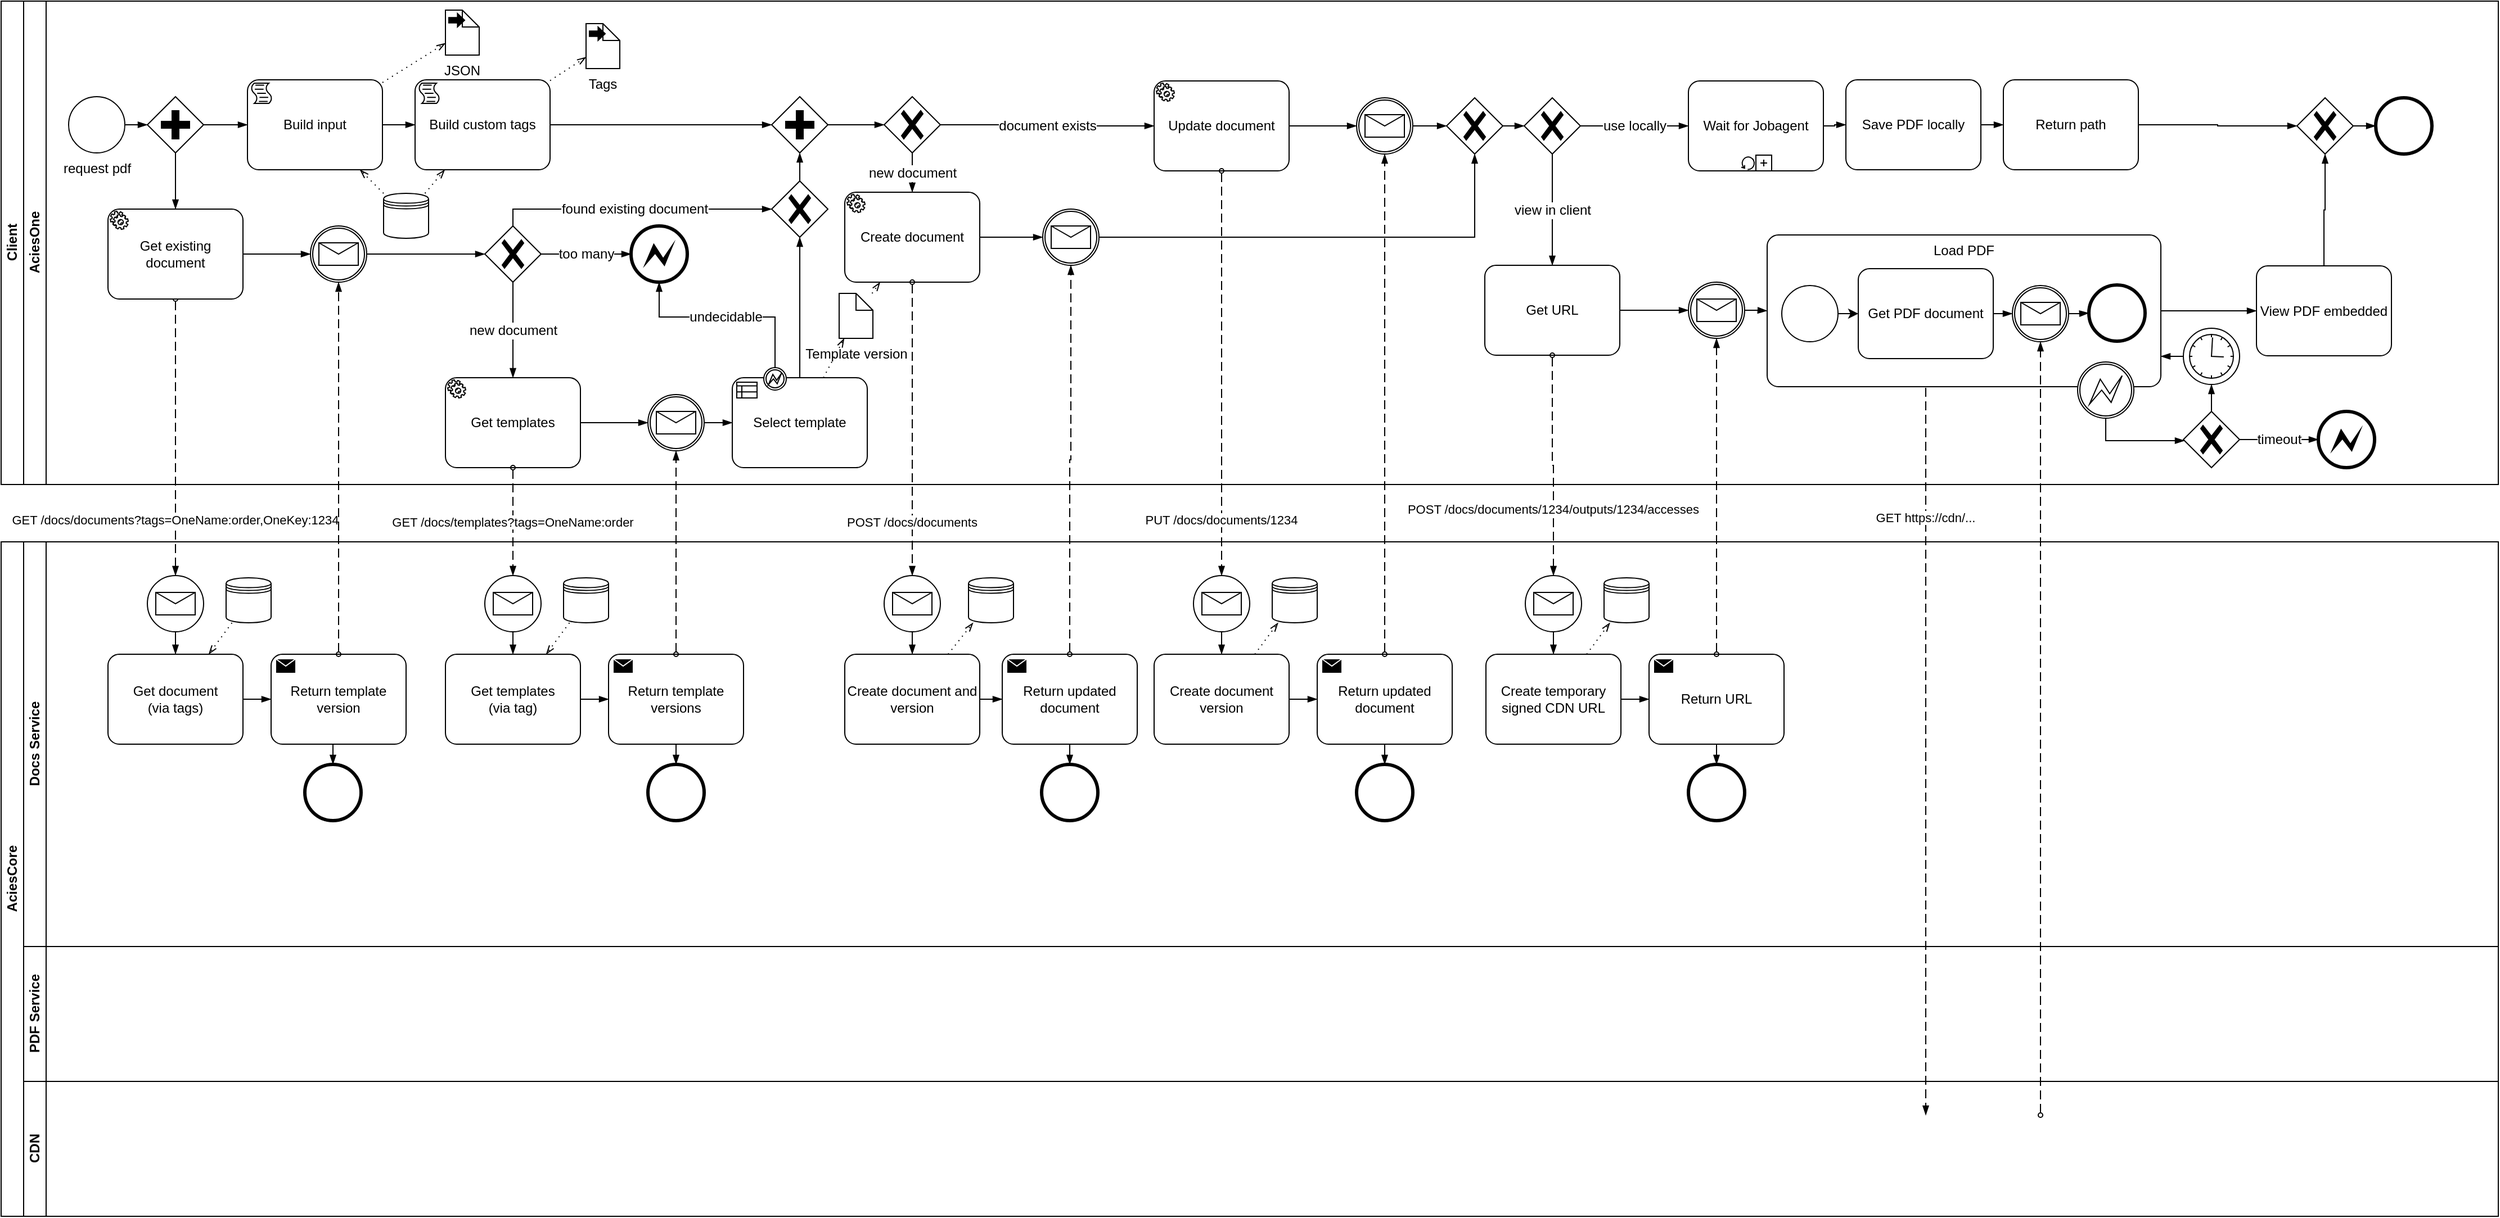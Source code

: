 <mxfile version="18.1.3" type="device"><diagram id="cOlRWntVWW5XGhyF84mM" name="Page-1"><mxGraphModel dx="1117" dy="759" grid="1" gridSize="10" guides="1" tooltips="1" connect="1" arrows="1" fold="1" page="1" pageScale="1" pageWidth="1169" pageHeight="827" math="0" shadow="0"><root><mxCell id="0"/><mxCell id="1" parent="0"/><mxCell id="kASShhRzjXBNHO2ODLnz-1" value="Client" style="swimlane;html=1;childLayout=stackLayout;resizeParent=1;resizeParentMax=0;horizontal=0;startSize=20;horizontalStack=0;" parent="1" vertex="1"><mxGeometry x="160" y="29" width="2220" height="430" as="geometry"/></mxCell><mxCell id="kASShhRzjXBNHO2ODLnz-2" value="AciesOne" style="swimlane;html=1;startSize=20;horizontal=0;" parent="kASShhRzjXBNHO2ODLnz-1" vertex="1"><mxGeometry x="20" width="2200" height="430" as="geometry"/></mxCell><mxCell id="kASShhRzjXBNHO2ODLnz-5" value="request pdf" style="points=[[0.145,0.145,0],[0.5,0,0],[0.855,0.145,0],[1,0.5,0],[0.855,0.855,0],[0.5,1,0],[0.145,0.855,0],[0,0.5,0]];shape=mxgraph.bpmn.event;html=1;verticalLabelPosition=bottom;labelBackgroundColor=#ffffff;verticalAlign=top;align=center;perimeter=ellipsePerimeter;outlineConnect=0;aspect=fixed;outline=standard;symbol=general;" parent="kASShhRzjXBNHO2ODLnz-2" vertex="1"><mxGeometry x="40" y="85" width="50" height="50" as="geometry"/></mxCell><mxCell id="kASShhRzjXBNHO2ODLnz-6" value="Build input" style="points=[[0.25,0,0],[0.5,0,0],[0.75,0,0],[1,0.25,0],[1,0.5,0],[1,0.75,0],[0.75,1,0],[0.5,1,0],[0.25,1,0],[0,0.75,0],[0,0.5,0],[0,0.25,0]];shape=mxgraph.bpmn.task;whiteSpace=wrap;rectStyle=rounded;size=10;taskMarker=script;fontFamily=Helvetica;fontSize=12;fontColor=default;align=center;strokeColor=default;fillColor=default;" parent="kASShhRzjXBNHO2ODLnz-2" vertex="1"><mxGeometry x="199" y="70" width="120" height="80" as="geometry"/></mxCell><mxCell id="kASShhRzjXBNHO2ODLnz-7" value="" style="edgeStyle=elbowEdgeStyle;fontSize=12;html=1;endArrow=blockThin;endFill=1;rounded=0;" parent="kASShhRzjXBNHO2ODLnz-2" source="kASShhRzjXBNHO2ODLnz-5" target="kASShhRzjXBNHO2ODLnz-13" edge="1"><mxGeometry width="160" relative="1" as="geometry"><mxPoint x="250" y="200" as="sourcePoint"/><mxPoint x="410" y="200" as="targetPoint"/></mxGeometry></mxCell><mxCell id="kASShhRzjXBNHO2ODLnz-8" value="" style="shape=datastore;whiteSpace=wrap;html=1;labelPosition=center;verticalLabelPosition=bottom;align=center;verticalAlign=top;aspect=fixed;" parent="kASShhRzjXBNHO2ODLnz-2" vertex="1"><mxGeometry x="320" y="171" width="40" height="40" as="geometry"/></mxCell><mxCell id="kASShhRzjXBNHO2ODLnz-9" value="" style="fontSize=12;html=1;endFill=0;startFill=0;endSize=6;startSize=6;dashed=1;dashPattern=1 4;endArrow=openThin;startArrow=none;rounded=0;" parent="kASShhRzjXBNHO2ODLnz-2" source="kASShhRzjXBNHO2ODLnz-8" target="kASShhRzjXBNHO2ODLnz-6" edge="1"><mxGeometry width="160" relative="1" as="geometry"><mxPoint x="390" y="150" as="sourcePoint"/><mxPoint x="550" y="150" as="targetPoint"/></mxGeometry></mxCell><mxCell id="kASShhRzjXBNHO2ODLnz-10" value="JSON" style="shape=mxgraph.bpmn.data;labelPosition=center;verticalLabelPosition=bottom;align=center;verticalAlign=top;whiteSpace=wrap;size=15;html=1;bpmnTransferType=output;fontFamily=Helvetica;fontSize=12;fontColor=default;strokeColor=default;fillColor=default;" parent="kASShhRzjXBNHO2ODLnz-2" vertex="1"><mxGeometry x="375" y="8" width="30" height="40" as="geometry"/></mxCell><mxCell id="kASShhRzjXBNHO2ODLnz-11" value="" style="fontSize=12;html=1;endFill=0;startFill=0;endSize=6;startSize=6;dashed=1;dashPattern=1 4;endArrow=openThin;startArrow=none;rounded=0;" parent="kASShhRzjXBNHO2ODLnz-2" source="kASShhRzjXBNHO2ODLnz-6" target="kASShhRzjXBNHO2ODLnz-10" edge="1"><mxGeometry width="160" relative="1" as="geometry"><mxPoint x="390" y="150" as="sourcePoint"/><mxPoint x="550" y="150" as="targetPoint"/></mxGeometry></mxCell><mxCell id="kASShhRzjXBNHO2ODLnz-13" value="" style="points=[[0.25,0.25,0],[0.5,0,0],[0.75,0.25,0],[1,0.5,0],[0.75,0.75,0],[0.5,1,0],[0.25,0.75,0],[0,0.5,0]];shape=mxgraph.bpmn.gateway2;html=1;verticalLabelPosition=bottom;labelBackgroundColor=#ffffff;verticalAlign=top;align=center;perimeter=rhombusPerimeter;outlineConnect=0;outline=none;symbol=none;gwType=parallel;" parent="kASShhRzjXBNHO2ODLnz-2" vertex="1"><mxGeometry x="110" y="85" width="50" height="50" as="geometry"/></mxCell><mxCell id="kASShhRzjXBNHO2ODLnz-14" value="" style="edgeStyle=elbowEdgeStyle;fontSize=12;html=1;endArrow=blockThin;endFill=1;rounded=0;" parent="kASShhRzjXBNHO2ODLnz-2" source="kASShhRzjXBNHO2ODLnz-13" target="kASShhRzjXBNHO2ODLnz-6" edge="1"><mxGeometry width="160" relative="1" as="geometry"><mxPoint x="250" y="200" as="sourcePoint"/><mxPoint x="410" y="200" as="targetPoint"/></mxGeometry></mxCell><mxCell id="kASShhRzjXBNHO2ODLnz-25" value="" style="points=[[0.145,0.145,0],[0.5,0,0],[0.855,0.145,0],[1,0.5,0],[0.855,0.855,0],[0.5,1,0],[0.145,0.855,0],[0,0.5,0]];shape=mxgraph.bpmn.event;html=1;verticalLabelPosition=bottom;labelBackgroundColor=#ffffff;verticalAlign=top;align=center;perimeter=ellipsePerimeter;outlineConnect=0;aspect=fixed;outline=catching;symbol=message;" parent="kASShhRzjXBNHO2ODLnz-2" vertex="1"><mxGeometry x="255" y="200" width="50" height="50" as="geometry"/></mxCell><mxCell id="kASShhRzjXBNHO2ODLnz-38" value="" style="points=[[0.25,0.25,0],[0.5,0,0],[0.75,0.25,0],[1,0.5,0],[0.75,0.75,0],[0.5,1,0],[0.25,0.75,0],[0,0.5,0]];shape=mxgraph.bpmn.gateway2;html=1;verticalLabelPosition=bottom;labelBackgroundColor=#ffffff;verticalAlign=top;align=center;perimeter=rhombusPerimeter;outlineConnect=0;outline=none;symbol=none;gwType=parallel;" parent="kASShhRzjXBNHO2ODLnz-2" vertex="1"><mxGeometry x="665" y="85" width="50" height="50" as="geometry"/></mxCell><mxCell id="kASShhRzjXBNHO2ODLnz-39" value="" style="edgeStyle=orthogonalEdgeStyle;fontSize=12;html=1;endArrow=blockThin;endFill=1;rounded=0;elbow=vertical;" parent="kASShhRzjXBNHO2ODLnz-2" source="kASShhRzjXBNHO2ODLnz-6" target="_OcBXgJygj_QLz_-071C-1" edge="1"><mxGeometry width="160" relative="1" as="geometry"><mxPoint x="249" y="150" as="sourcePoint"/><mxPoint x="409" y="150" as="targetPoint"/></mxGeometry></mxCell><mxCell id="kASShhRzjXBNHO2ODLnz-40" value="" style="edgeStyle=orthogonalEdgeStyle;fontSize=12;html=1;endArrow=blockThin;endFill=1;rounded=0;elbow=vertical;" parent="kASShhRzjXBNHO2ODLnz-2" source="kASShhRzjXBNHO2ODLnz-25" target="kASShhRzjXBNHO2ODLnz-119" edge="1"><mxGeometry width="160" relative="1" as="geometry"><mxPoint x="280" y="155" as="sourcePoint"/><mxPoint x="440" y="155" as="targetPoint"/></mxGeometry></mxCell><mxCell id="kASShhRzjXBNHO2ODLnz-41" value="Create document" style="points=[[0.25,0,0],[0.5,0,0],[0.75,0,0],[1,0.25,0],[1,0.5,0],[1,0.75,0],[0.75,1,0],[0.5,1,0],[0.25,1,0],[0,0.75,0],[0,0.5,0],[0,0.25,0]];shape=mxgraph.bpmn.task;whiteSpace=wrap;rectStyle=rounded;size=10;taskMarker=service;fontFamily=Helvetica;fontSize=12;fontColor=default;align=center;strokeColor=default;fillColor=default;" parent="kASShhRzjXBNHO2ODLnz-2" vertex="1"><mxGeometry x="730" y="170" width="120" height="80" as="geometry"/></mxCell><mxCell id="kASShhRzjXBNHO2ODLnz-56" value="" style="points=[[0.145,0.145,0],[0.5,0,0],[0.855,0.145,0],[1,0.5,0],[0.855,0.855,0],[0.5,1,0],[0.145,0.855,0],[0,0.5,0]];shape=mxgraph.bpmn.event;html=1;verticalLabelPosition=bottom;labelBackgroundColor=#ffffff;verticalAlign=top;align=center;perimeter=ellipsePerimeter;outlineConnect=0;aspect=fixed;outline=catching;symbol=message;" parent="kASShhRzjXBNHO2ODLnz-2" vertex="1"><mxGeometry x="906" y="185" width="50" height="50" as="geometry"/></mxCell><mxCell id="kASShhRzjXBNHO2ODLnz-57" value="" style="edgeStyle=orthogonalEdgeStyle;fontSize=12;html=1;endArrow=blockThin;endFill=1;rounded=0;elbow=vertical;" parent="kASShhRzjXBNHO2ODLnz-2" source="kASShhRzjXBNHO2ODLnz-41" target="kASShhRzjXBNHO2ODLnz-56" edge="1"><mxGeometry width="160" relative="1" as="geometry"><mxPoint x="814" y="150" as="sourcePoint"/><mxPoint x="974" y="150" as="targetPoint"/></mxGeometry></mxCell><mxCell id="kASShhRzjXBNHO2ODLnz-42" value="" style="edgeStyle=orthogonalEdgeStyle;fontSize=12;html=1;endArrow=blockThin;endFill=1;rounded=0;elbow=vertical;" parent="kASShhRzjXBNHO2ODLnz-2" source="kASShhRzjXBNHO2ODLnz-38" target="kASShhRzjXBNHO2ODLnz-146" edge="1"><mxGeometry width="160" relative="1" as="geometry"><mxPoint x="907" y="110" as="sourcePoint"/><mxPoint x="837" y="110" as="targetPoint"/></mxGeometry></mxCell><mxCell id="kASShhRzjXBNHO2ODLnz-118" value="Get templates" style="points=[[0.25,0,0],[0.5,0,0],[0.75,0,0],[1,0.25,0],[1,0.5,0],[1,0.75,0],[0.75,1,0],[0.5,1,0],[0.25,1,0],[0,0.75,0],[0,0.5,0],[0,0.25,0]];shape=mxgraph.bpmn.task;whiteSpace=wrap;rectStyle=rounded;size=10;taskMarker=service;fontFamily=Helvetica;fontSize=12;fontColor=default;align=center;strokeColor=default;fillColor=default;" parent="kASShhRzjXBNHO2ODLnz-2" vertex="1"><mxGeometry x="375" y="335" width="120" height="80" as="geometry"/></mxCell><mxCell id="kASShhRzjXBNHO2ODLnz-119" value="" style="points=[[0.25,0.25,0],[0.5,0,0],[0.75,0.25,0],[1,0.5,0],[0.75,0.75,0],[0.5,1,0],[0.25,0.75,0],[0,0.5,0]];shape=mxgraph.bpmn.gateway2;html=1;verticalLabelPosition=bottom;labelBackgroundColor=#ffffff;verticalAlign=top;align=center;perimeter=rhombusPerimeter;outlineConnect=0;outline=none;symbol=none;gwType=exclusive;fontFamily=Helvetica;fontSize=12;fontColor=default;strokeColor=default;fillColor=default;" parent="kASShhRzjXBNHO2ODLnz-2" vertex="1"><mxGeometry x="410" y="200" width="50" height="50" as="geometry"/></mxCell><mxCell id="kASShhRzjXBNHO2ODLnz-120" value="" style="points=[[0.145,0.145,0],[0.5,0,0],[0.855,0.145,0],[1,0.5,0],[0.855,0.855,0],[0.5,1,0],[0.145,0.855,0],[0,0.5,0]];shape=mxgraph.bpmn.event;html=1;verticalLabelPosition=bottom;labelBackgroundColor=#ffffff;verticalAlign=top;align=center;perimeter=ellipsePerimeter;outlineConnect=0;aspect=fixed;outline=end;symbol=error;" parent="kASShhRzjXBNHO2ODLnz-2" vertex="1"><mxGeometry x="540" y="200" width="50" height="50" as="geometry"/></mxCell><mxCell id="kASShhRzjXBNHO2ODLnz-121" value="too many" style="edgeStyle=orthogonalEdgeStyle;fontSize=12;html=1;endArrow=blockThin;endFill=1;rounded=0;elbow=vertical;" parent="kASShhRzjXBNHO2ODLnz-2" source="kASShhRzjXBNHO2ODLnz-119" target="kASShhRzjXBNHO2ODLnz-120" edge="1"><mxGeometry width="160" relative="1" as="geometry"><mxPoint x="221" y="155" as="sourcePoint"/><mxPoint x="376" y="176" as="targetPoint"/></mxGeometry></mxCell><mxCell id="kASShhRzjXBNHO2ODLnz-122" value="new document" style="edgeStyle=orthogonalEdgeStyle;fontSize=12;html=1;endArrow=blockThin;endFill=1;rounded=0;elbow=vertical;" parent="kASShhRzjXBNHO2ODLnz-2" source="kASShhRzjXBNHO2ODLnz-119" target="kASShhRzjXBNHO2ODLnz-118" edge="1"><mxGeometry width="160" relative="1" as="geometry"><mxPoint x="96" y="175" as="sourcePoint"/><mxPoint x="256" y="175" as="targetPoint"/></mxGeometry></mxCell><mxCell id="kASShhRzjXBNHO2ODLnz-124" value="" style="points=[[0.145,0.145,0],[0.5,0,0],[0.855,0.145,0],[1,0.5,0],[0.855,0.855,0],[0.5,1,0],[0.145,0.855,0],[0,0.5,0]];shape=mxgraph.bpmn.event;html=1;verticalLabelPosition=bottom;labelBackgroundColor=#ffffff;verticalAlign=top;align=center;perimeter=ellipsePerimeter;outlineConnect=0;aspect=fixed;outline=catching;symbol=message;" parent="kASShhRzjXBNHO2ODLnz-2" vertex="1"><mxGeometry x="555" y="350" width="50" height="50" as="geometry"/></mxCell><mxCell id="kASShhRzjXBNHO2ODLnz-125" value="" style="edgeStyle=elbowEdgeStyle;fontSize=12;html=1;endArrow=blockThin;endFill=1;rounded=0;" parent="kASShhRzjXBNHO2ODLnz-2" source="kASShhRzjXBNHO2ODLnz-118" target="kASShhRzjXBNHO2ODLnz-124" edge="1"><mxGeometry width="160" relative="1" as="geometry"><mxPoint x="70" y="245" as="sourcePoint"/><mxPoint x="230" y="245" as="targetPoint"/></mxGeometry></mxCell><mxCell id="kASShhRzjXBNHO2ODLnz-127" value="found existing document" style="edgeStyle=orthogonalEdgeStyle;fontSize=12;html=1;endArrow=blockThin;endFill=1;rounded=0;" parent="kASShhRzjXBNHO2ODLnz-2" source="kASShhRzjXBNHO2ODLnz-119" target="kASShhRzjXBNHO2ODLnz-128" edge="1"><mxGeometry width="160" relative="1" as="geometry"><mxPoint x="661" y="304" as="sourcePoint"/><mxPoint x="475.0" y="300" as="targetPoint"/><Array as="points"><mxPoint x="435" y="185"/></Array></mxGeometry></mxCell><mxCell id="kASShhRzjXBNHO2ODLnz-128" value="" style="points=[[0.25,0.25,0],[0.5,0,0],[0.75,0.25,0],[1,0.5,0],[0.75,0.75,0],[0.5,1,0],[0.25,0.75,0],[0,0.5,0]];shape=mxgraph.bpmn.gateway2;html=1;verticalLabelPosition=bottom;labelBackgroundColor=#ffffff;verticalAlign=top;align=center;perimeter=rhombusPerimeter;outlineConnect=0;outline=none;symbol=none;gwType=exclusive;fontFamily=Helvetica;fontSize=12;fontColor=default;strokeColor=default;fillColor=default;" parent="kASShhRzjXBNHO2ODLnz-2" vertex="1"><mxGeometry x="665" y="160" width="50" height="50" as="geometry"/></mxCell><mxCell id="kASShhRzjXBNHO2ODLnz-145" value="" style="edgeStyle=orthogonalEdgeStyle;fontSize=12;html=1;endArrow=blockThin;endFill=1;rounded=0;elbow=vertical;" parent="kASShhRzjXBNHO2ODLnz-2" source="kASShhRzjXBNHO2ODLnz-128" target="kASShhRzjXBNHO2ODLnz-38" edge="1"><mxGeometry width="160" relative="1" as="geometry"><mxPoint x="178" y="150" as="sourcePoint"/><mxPoint x="338" y="150" as="targetPoint"/></mxGeometry></mxCell><mxCell id="kASShhRzjXBNHO2ODLnz-146" value="" style="points=[[0.25,0.25,0],[0.5,0,0],[0.75,0.25,0],[1,0.5,0],[0.75,0.75,0],[0.5,1,0],[0.25,0.75,0],[0,0.5,0]];shape=mxgraph.bpmn.gateway2;html=1;verticalLabelPosition=bottom;labelBackgroundColor=#ffffff;verticalAlign=top;align=center;perimeter=rhombusPerimeter;outlineConnect=0;outline=none;symbol=none;gwType=exclusive;fontFamily=Helvetica;fontSize=12;fontColor=default;strokeColor=default;fillColor=default;" parent="kASShhRzjXBNHO2ODLnz-2" vertex="1"><mxGeometry x="765" y="85" width="50" height="50" as="geometry"/></mxCell><mxCell id="kASShhRzjXBNHO2ODLnz-147" value="new document" style="edgeStyle=orthogonalEdgeStyle;fontSize=12;html=1;endArrow=blockThin;endFill=1;rounded=0;elbow=vertical;" parent="kASShhRzjXBNHO2ODLnz-2" source="kASShhRzjXBNHO2ODLnz-146" target="kASShhRzjXBNHO2ODLnz-41" edge="1"><mxGeometry width="160" relative="1" as="geometry"><mxPoint x="857" y="110" as="sourcePoint"/><mxPoint x="787" y="110" as="targetPoint"/></mxGeometry></mxCell><mxCell id="kASShhRzjXBNHO2ODLnz-148" value="Update document" style="points=[[0.25,0,0],[0.5,0,0],[0.75,0,0],[1,0.25,0],[1,0.5,0],[1,0.75,0],[0.75,1,0],[0.5,1,0],[0.25,1,0],[0,0.75,0],[0,0.5,0],[0,0.25,0]];shape=mxgraph.bpmn.task;whiteSpace=wrap;rectStyle=rounded;size=10;taskMarker=service;fontFamily=Helvetica;fontSize=12;fontColor=default;align=center;strokeColor=default;fillColor=default;" parent="kASShhRzjXBNHO2ODLnz-2" vertex="1"><mxGeometry x="1005" y="71" width="120" height="80" as="geometry"/></mxCell><mxCell id="kASShhRzjXBNHO2ODLnz-149" value="document exists" style="edgeStyle=orthogonalEdgeStyle;fontSize=12;html=1;endArrow=blockThin;endFill=1;rounded=0;elbow=vertical;" parent="kASShhRzjXBNHO2ODLnz-2" source="kASShhRzjXBNHO2ODLnz-146" target="kASShhRzjXBNHO2ODLnz-148" edge="1"><mxGeometry width="160" relative="1" as="geometry"><mxPoint x="857" y="110" as="sourcePoint"/><mxPoint x="787" y="110" as="targetPoint"/></mxGeometry></mxCell><mxCell id="kASShhRzjXBNHO2ODLnz-150" value="" style="points=[[0.145,0.145,0],[0.5,0,0],[0.855,0.145,0],[1,0.5,0],[0.855,0.855,0],[0.5,1,0],[0.145,0.855,0],[0,0.5,0]];shape=mxgraph.bpmn.event;html=1;verticalLabelPosition=bottom;labelBackgroundColor=#ffffff;verticalAlign=top;align=center;perimeter=ellipsePerimeter;outlineConnect=0;aspect=fixed;outline=catching;symbol=message;" parent="kASShhRzjXBNHO2ODLnz-2" vertex="1"><mxGeometry x="1185" y="86" width="50" height="50" as="geometry"/></mxCell><mxCell id="kASShhRzjXBNHO2ODLnz-151" value="" style="edgeStyle=orthogonalEdgeStyle;fontSize=12;html=1;endArrow=blockThin;endFill=1;rounded=0;elbow=vertical;" parent="kASShhRzjXBNHO2ODLnz-2" source="kASShhRzjXBNHO2ODLnz-148" target="kASShhRzjXBNHO2ODLnz-150" edge="1"><mxGeometry width="160" relative="1" as="geometry"><mxPoint x="814" y="150" as="sourcePoint"/><mxPoint x="974" y="150" as="targetPoint"/></mxGeometry></mxCell><mxCell id="kASShhRzjXBNHO2ODLnz-152" value="" style="points=[[0.25,0.25,0],[0.5,0,0],[0.75,0.25,0],[1,0.5,0],[0.75,0.75,0],[0.5,1,0],[0.25,0.75,0],[0,0.5,0]];shape=mxgraph.bpmn.gateway2;html=1;verticalLabelPosition=bottom;labelBackgroundColor=#ffffff;verticalAlign=top;align=center;perimeter=rhombusPerimeter;outlineConnect=0;outline=none;symbol=none;gwType=exclusive;fontFamily=Helvetica;fontSize=12;fontColor=default;strokeColor=default;fillColor=default;" parent="kASShhRzjXBNHO2ODLnz-2" vertex="1"><mxGeometry x="1265" y="86" width="50" height="50" as="geometry"/></mxCell><mxCell id="kASShhRzjXBNHO2ODLnz-153" value="" style="edgeStyle=orthogonalEdgeStyle;fontSize=12;html=1;endArrow=blockThin;endFill=1;rounded=0;elbow=vertical;" parent="kASShhRzjXBNHO2ODLnz-2" source="kASShhRzjXBNHO2ODLnz-150" target="kASShhRzjXBNHO2ODLnz-152" edge="1"><mxGeometry width="160" relative="1" as="geometry"><mxPoint x="639" y="150" as="sourcePoint"/><mxPoint x="799" y="150" as="targetPoint"/></mxGeometry></mxCell><mxCell id="kASShhRzjXBNHO2ODLnz-154" value="" style="edgeStyle=orthogonalEdgeStyle;fontSize=12;html=1;endArrow=blockThin;endFill=1;rounded=0;elbow=vertical;" parent="kASShhRzjXBNHO2ODLnz-2" source="kASShhRzjXBNHO2ODLnz-56" target="kASShhRzjXBNHO2ODLnz-152" edge="1"><mxGeometry width="160" relative="1" as="geometry"><mxPoint x="814" y="150" as="sourcePoint"/><mxPoint x="974" y="150" as="targetPoint"/></mxGeometry></mxCell><mxCell id="kASShhRzjXBNHO2ODLnz-155" value="" style="points=[[0.145,0.145,0],[0.5,0,0],[0.855,0.145,0],[1,0.5,0],[0.855,0.855,0],[0.5,1,0],[0.145,0.855,0],[0,0.5,0]];shape=mxgraph.bpmn.event;html=1;verticalLabelPosition=bottom;labelBackgroundColor=#ffffff;verticalAlign=top;align=center;perimeter=ellipsePerimeter;outlineConnect=0;aspect=fixed;outline=end;symbol=terminate2;" parent="kASShhRzjXBNHO2ODLnz-2" vertex="1"><mxGeometry x="2091" y="86" width="50" height="50" as="geometry"/></mxCell><mxCell id="_OcBXgJygj_QLz_-071C-1" value="Build custom tags" style="points=[[0.25,0,0],[0.5,0,0],[0.75,0,0],[1,0.25,0],[1,0.5,0],[1,0.75,0],[0.75,1,0],[0.5,1,0],[0.25,1,0],[0,0.75,0],[0,0.5,0],[0,0.25,0]];shape=mxgraph.bpmn.task;whiteSpace=wrap;rectStyle=rounded;size=10;taskMarker=script;fontFamily=Helvetica;fontSize=12;fontColor=default;align=center;strokeColor=default;fillColor=default;" vertex="1" parent="kASShhRzjXBNHO2ODLnz-2"><mxGeometry x="348" y="70" width="120" height="80" as="geometry"/></mxCell><mxCell id="_OcBXgJygj_QLz_-071C-3" value="" style="edgeStyle=orthogonalEdgeStyle;fontSize=12;html=1;endArrow=blockThin;endFill=1;rounded=0;elbow=vertical;" edge="1" parent="kASShhRzjXBNHO2ODLnz-2" source="_OcBXgJygj_QLz_-071C-1" target="kASShhRzjXBNHO2ODLnz-38"><mxGeometry width="160" relative="1" as="geometry"><mxPoint x="418.0" y="110.0" as="sourcePoint"/><mxPoint x="360" y="150" as="targetPoint"/></mxGeometry></mxCell><mxCell id="_OcBXgJygj_QLz_-071C-4" value="Tags" style="shape=mxgraph.bpmn.data;labelPosition=center;verticalLabelPosition=bottom;align=center;verticalAlign=top;whiteSpace=wrap;size=15;html=1;bpmnTransferType=output;fontFamily=Helvetica;fontSize=12;fontColor=default;strokeColor=default;fillColor=default;" vertex="1" parent="kASShhRzjXBNHO2ODLnz-2"><mxGeometry x="500" y="20" width="30" height="40" as="geometry"/></mxCell><mxCell id="_OcBXgJygj_QLz_-071C-5" value="" style="fontSize=12;html=1;endFill=0;startFill=0;endSize=6;startSize=6;dashed=1;dashPattern=1 4;endArrow=openThin;startArrow=none;rounded=0;" edge="1" parent="kASShhRzjXBNHO2ODLnz-2" source="_OcBXgJygj_QLz_-071C-13" target="_OcBXgJygj_QLz_-071C-10"><mxGeometry width="160" relative="1" as="geometry"><mxPoint x="340" y="150" as="sourcePoint"/><mxPoint x="500" y="150" as="targetPoint"/></mxGeometry></mxCell><mxCell id="_OcBXgJygj_QLz_-071C-6" value="" style="fontSize=12;html=1;endFill=0;startFill=0;endSize=6;startSize=6;dashed=1;dashPattern=1 4;endArrow=openThin;startArrow=none;rounded=0;" edge="1" parent="kASShhRzjXBNHO2ODLnz-2" source="kASShhRzjXBNHO2ODLnz-8" target="_OcBXgJygj_QLz_-071C-1"><mxGeometry width="160" relative="1" as="geometry"><mxPoint x="390" y="150" as="sourcePoint"/><mxPoint x="550" y="150" as="targetPoint"/></mxGeometry></mxCell><mxCell id="_OcBXgJygj_QLz_-071C-10" value="Template version" style="shape=mxgraph.bpmn.data;labelPosition=center;verticalLabelPosition=bottom;align=center;verticalAlign=top;size=15;html=1;fontFamily=Helvetica;fontSize=12;fontColor=default;strokeColor=default;fillColor=default;" vertex="1" parent="kASShhRzjXBNHO2ODLnz-2"><mxGeometry x="725" y="260" width="30" height="40" as="geometry"/></mxCell><mxCell id="_OcBXgJygj_QLz_-071C-11" value="" style="fontSize=12;html=1;endFill=0;startFill=0;endSize=6;startSize=6;dashed=1;dashPattern=1 4;endArrow=openThin;startArrow=none;rounded=0;" edge="1" parent="kASShhRzjXBNHO2ODLnz-2" source="_OcBXgJygj_QLz_-071C-10" target="kASShhRzjXBNHO2ODLnz-41"><mxGeometry width="160" relative="1" as="geometry"><mxPoint x="430" y="150" as="sourcePoint"/><mxPoint x="590" y="150" as="targetPoint"/></mxGeometry></mxCell><mxCell id="_OcBXgJygj_QLz_-071C-12" value="" style="fontSize=12;html=1;endFill=0;startFill=0;endSize=6;startSize=6;dashed=1;dashPattern=1 4;endArrow=openThin;startArrow=none;rounded=0;" edge="1" parent="kASShhRzjXBNHO2ODLnz-2" source="_OcBXgJygj_QLz_-071C-1" target="_OcBXgJygj_QLz_-071C-4"><mxGeometry width="160" relative="1" as="geometry"><mxPoint x="390" y="150" as="sourcePoint"/><mxPoint x="550" y="150" as="targetPoint"/></mxGeometry></mxCell><mxCell id="kASShhRzjXBNHO2ODLnz-134" value="" style="edgeStyle=elbowEdgeStyle;fontSize=12;html=1;endArrow=blockThin;endFill=1;rounded=0;" parent="kASShhRzjXBNHO2ODLnz-2" source="kASShhRzjXBNHO2ODLnz-124" target="_OcBXgJygj_QLz_-071C-13" edge="1"><mxGeometry width="160" relative="1" as="geometry"><mxPoint x="142" y="205" as="sourcePoint"/><mxPoint x="-18" y="205" as="targetPoint"/></mxGeometry></mxCell><mxCell id="_OcBXgJygj_QLz_-071C-14" value="" style="edgeStyle=elbowEdgeStyle;fontSize=12;html=1;endArrow=blockThin;endFill=1;rounded=0;elbow=vertical;" edge="1" parent="kASShhRzjXBNHO2ODLnz-2" source="_OcBXgJygj_QLz_-071C-13" target="kASShhRzjXBNHO2ODLnz-128"><mxGeometry width="160" relative="1" as="geometry"><mxPoint x="142" y="205" as="sourcePoint"/><mxPoint x="-18" y="205" as="targetPoint"/></mxGeometry></mxCell><mxCell id="_OcBXgJygj_QLz_-071C-13" value="Select template" style="points=[[0.25,0,0],[0.5,0,0],[0.75,0,0],[1,0.25,0],[1,0.5,0],[1,0.75,0],[0.75,1,0],[0.5,1,0],[0.25,1,0],[0,0.75,0],[0,0.5,0],[0,0.25,0]];shape=mxgraph.bpmn.task;whiteSpace=wrap;rectStyle=rounded;size=10;taskMarker=businessRule;fontFamily=Helvetica;fontSize=12;fontColor=default;align=center;strokeColor=default;fillColor=default;" vertex="1" parent="kASShhRzjXBNHO2ODLnz-2"><mxGeometry x="630" y="335" width="120" height="80" as="geometry"/></mxCell><mxCell id="_OcBXgJygj_QLz_-071C-18" value="Wait for Jobagent" style="points=[[0.25,0,0],[0.5,0,0],[0.75,0,0],[1,0.25,0],[1,0.5,0],[1,0.75,0],[0.75,1,0],[0.5,1,0],[0.25,1,0],[0,0.75,0],[0,0.5,0],[0,0.25,0]];shape=mxgraph.bpmn.task;whiteSpace=wrap;rectStyle=rounded;size=10;taskMarker=abstract;isLoopStandard=1;isLoopSub=1;fontFamily=Helvetica;fontSize=12;fontColor=default;align=center;strokeColor=default;fillColor=default;" vertex="1" parent="kASShhRzjXBNHO2ODLnz-2"><mxGeometry x="1480" y="71" width="120" height="80" as="geometry"/></mxCell><mxCell id="kASShhRzjXBNHO2ODLnz-156" value="" style="edgeStyle=orthogonalEdgeStyle;fontSize=12;html=1;endArrow=blockThin;endFill=1;rounded=0;elbow=vertical;" parent="kASShhRzjXBNHO2ODLnz-2" source="kASShhRzjXBNHO2ODLnz-152" target="_OcBXgJygj_QLz_-071C-19" edge="1"><mxGeometry width="160" relative="1" as="geometry"><mxPoint x="639" y="150" as="sourcePoint"/><mxPoint x="799" y="150" as="targetPoint"/></mxGeometry></mxCell><mxCell id="_OcBXgJygj_QLz_-071C-19" value="" style="points=[[0.25,0.25,0],[0.5,0,0],[0.75,0.25,0],[1,0.5,0],[0.75,0.75,0],[0.5,1,0],[0.25,0.75,0],[0,0.5,0]];shape=mxgraph.bpmn.gateway2;html=1;verticalLabelPosition=bottom;labelBackgroundColor=#ffffff;verticalAlign=top;align=center;perimeter=rhombusPerimeter;outlineConnect=0;outline=none;symbol=none;gwType=exclusive;fontFamily=Helvetica;fontSize=12;fontColor=default;strokeColor=default;fillColor=default;" vertex="1" parent="kASShhRzjXBNHO2ODLnz-2"><mxGeometry x="1334" y="86" width="50" height="50" as="geometry"/></mxCell><mxCell id="_OcBXgJygj_QLz_-071C-20" value="use locally" style="edgeStyle=orthogonalEdgeStyle;fontSize=12;html=1;endArrow=blockThin;endFill=1;rounded=0;elbow=vertical;" edge="1" parent="kASShhRzjXBNHO2ODLnz-2" source="_OcBXgJygj_QLz_-071C-19" target="_OcBXgJygj_QLz_-071C-18"><mxGeometry width="160" relative="1" as="geometry"><mxPoint x="639" y="150" as="sourcePoint"/><mxPoint x="799" y="150" as="targetPoint"/></mxGeometry></mxCell><mxCell id="_OcBXgJygj_QLz_-071C-21" value="Get URL" style="points=[[0.25,0,0],[0.5,0,0],[0.75,0,0],[1,0.25,0],[1,0.5,0],[1,0.75,0],[0.75,1,0],[0.5,1,0],[0.25,1,0],[0,0.75,0],[0,0.5,0],[0,0.25,0]];shape=mxgraph.bpmn.task;whiteSpace=wrap;rectStyle=rounded;size=10;taskMarker=abstract;" vertex="1" parent="kASShhRzjXBNHO2ODLnz-2"><mxGeometry x="1299" y="235" width="120" height="80" as="geometry"/></mxCell><mxCell id="_OcBXgJygj_QLz_-071C-22" value="view in client" style="edgeStyle=orthogonalEdgeStyle;fontSize=12;html=1;endArrow=blockThin;endFill=1;rounded=0;elbow=vertical;" edge="1" parent="kASShhRzjXBNHO2ODLnz-2" source="_OcBXgJygj_QLz_-071C-19" target="_OcBXgJygj_QLz_-071C-21"><mxGeometry width="160" relative="1" as="geometry"><mxPoint x="639" y="150" as="sourcePoint"/><mxPoint x="799" y="150" as="targetPoint"/></mxGeometry></mxCell><mxCell id="_OcBXgJygj_QLz_-071C-34" value="" style="points=[[0.145,0.145,0],[0.5,0,0],[0.855,0.145,0],[1,0.5,0],[0.855,0.855,0],[0.5,1,0],[0.145,0.855,0],[0,0.5,0]];shape=mxgraph.bpmn.event;html=1;verticalLabelPosition=bottom;labelBackgroundColor=#ffffff;verticalAlign=top;align=center;perimeter=ellipsePerimeter;outlineConnect=0;aspect=fixed;outline=catching;symbol=message;" vertex="1" parent="kASShhRzjXBNHO2ODLnz-2"><mxGeometry x="1480" y="250" width="50" height="50" as="geometry"/></mxCell><mxCell id="_OcBXgJygj_QLz_-071C-35" value="" style="edgeStyle=orthogonalEdgeStyle;fontSize=12;html=1;endArrow=blockThin;endFill=1;rounded=0;elbow=vertical;" edge="1" parent="kASShhRzjXBNHO2ODLnz-2" target="_OcBXgJygj_QLz_-071C-34" source="_OcBXgJygj_QLz_-071C-21"><mxGeometry width="160" relative="1" as="geometry"><mxPoint x="1440" y="276" as="sourcePoint"/><mxPoint x="1109" y="286" as="targetPoint"/></mxGeometry></mxCell><mxCell id="_OcBXgJygj_QLz_-071C-38" value="" style="edgeStyle=orthogonalEdgeStyle;fontSize=12;html=1;endArrow=blockThin;endFill=1;rounded=0;elbow=vertical;" edge="1" parent="kASShhRzjXBNHO2ODLnz-2" source="_OcBXgJygj_QLz_-071C-34" target="_OcBXgJygj_QLz_-071C-111"><mxGeometry width="160" relative="1" as="geometry"><mxPoint x="1440" y="276" as="sourcePoint"/><mxPoint x="1109" y="286" as="targetPoint"/></mxGeometry></mxCell><mxCell id="_OcBXgJygj_QLz_-071C-117" value="" style="points=[[0.25,0.25,0],[0.5,0,0],[0.75,0.25,0],[1,0.5,0],[0.75,0.75,0],[0.5,1,0],[0.25,0.75,0],[0,0.5,0]];shape=mxgraph.bpmn.gateway2;html=1;verticalLabelPosition=bottom;labelBackgroundColor=#ffffff;verticalAlign=top;align=center;perimeter=rhombusPerimeter;outlineConnect=0;outline=none;symbol=none;gwType=exclusive;fontFamily=Helvetica;fontSize=12;fontColor=default;strokeColor=default;fillColor=default;" vertex="1" parent="kASShhRzjXBNHO2ODLnz-2"><mxGeometry x="2021" y="86" width="50" height="50" as="geometry"/></mxCell><mxCell id="_OcBXgJygj_QLz_-071C-119" value="" style="edgeStyle=orthogonalEdgeStyle;fontSize=12;html=1;endArrow=blockThin;endFill=1;rounded=0;elbow=vertical;" edge="1" parent="kASShhRzjXBNHO2ODLnz-2" source="_OcBXgJygj_QLz_-071C-117" target="kASShhRzjXBNHO2ODLnz-155"><mxGeometry width="160" relative="1" as="geometry"><mxPoint x="1497" y="276" as="sourcePoint"/><mxPoint x="1166" y="286" as="targetPoint"/></mxGeometry></mxCell><mxCell id="_OcBXgJygj_QLz_-071C-120" value="" style="edgeStyle=orthogonalEdgeStyle;fontSize=12;html=1;endArrow=blockThin;endFill=1;rounded=0;elbow=vertical;" edge="1" parent="kASShhRzjXBNHO2ODLnz-2" source="_OcBXgJygj_QLz_-071C-18" target="_OcBXgJygj_QLz_-071C-140"><mxGeometry width="160" relative="1" as="geometry"><mxPoint x="1440" y="276" as="sourcePoint"/><mxPoint x="1109" y="286" as="targetPoint"/></mxGeometry></mxCell><mxCell id="_OcBXgJygj_QLz_-071C-125" value="View PDF embedded" style="points=[[0.25,0,0],[0.5,0,0],[0.75,0,0],[1,0.25,0],[1,0.5,0],[1,0.75,0],[0.75,1,0],[0.5,1,0],[0.25,1,0],[0,0.75,0],[0,0.5,0],[0,0.25,0]];shape=mxgraph.bpmn.task;whiteSpace=wrap;rectStyle=rounded;size=10;taskMarker=abstract;" vertex="1" parent="kASShhRzjXBNHO2ODLnz-2"><mxGeometry x="1985" y="235.5" width="120" height="80" as="geometry"/></mxCell><mxCell id="_OcBXgJygj_QLz_-071C-128" value="" style="edgeStyle=orthogonalEdgeStyle;fontSize=12;html=1;endArrow=blockThin;endFill=1;rounded=0;elbow=vertical;" edge="1" parent="kASShhRzjXBNHO2ODLnz-2" source="_OcBXgJygj_QLz_-071C-111" target="_OcBXgJygj_QLz_-071C-125"><mxGeometry width="160" relative="1" as="geometry"><mxPoint x="1415" y="276" as="sourcePoint"/><mxPoint x="1084" y="286" as="targetPoint"/></mxGeometry></mxCell><mxCell id="_OcBXgJygj_QLz_-071C-129" value="" style="edgeStyle=orthogonalEdgeStyle;fontSize=12;html=1;endArrow=blockThin;endFill=1;rounded=0;elbow=vertical;" edge="1" parent="kASShhRzjXBNHO2ODLnz-2" source="_OcBXgJygj_QLz_-071C-125" target="_OcBXgJygj_QLz_-071C-117"><mxGeometry width="160" relative="1" as="geometry"><mxPoint x="1440" y="276" as="sourcePoint"/><mxPoint x="1109" y="286" as="targetPoint"/></mxGeometry></mxCell><mxCell id="_OcBXgJygj_QLz_-071C-39" value="GET https://cdn/..." style="dashed=1;dashPattern=8 4;endArrow=blockThin;endFill=1;startArrow=oval;startFill=0;endSize=6;startSize=4;rounded=0;edgeStyle=elbowEdgeStyle;elbow=vertical;" edge="1" parent="kASShhRzjXBNHO2ODLnz-2" source="_OcBXgJygj_QLz_-071C-37"><mxGeometry x="-0.581" width="160" relative="1" as="geometry"><mxPoint x="360" y="401" as="sourcePoint"/><mxPoint x="1691" y="991" as="targetPoint"/><mxPoint as="offset"/></mxGeometry></mxCell><mxCell id="_OcBXgJygj_QLz_-071C-130" value="" style="group" vertex="1" connectable="0" parent="kASShhRzjXBNHO2ODLnz-2"><mxGeometry x="1550" y="208" width="350" height="163" as="geometry"/></mxCell><mxCell id="_OcBXgJygj_QLz_-071C-111" value="Load PDF" style="points=[[0.25,0,0],[0.5,0,0],[0.75,0,0],[1,0.25,0],[1,0.5,0],[1,0.75,0],[0.75,1,0],[0.5,1,0],[0.25,1,0],[0,0.75,0],[0,0.5,0],[0,0.25,0]];shape=mxgraph.bpmn.task;whiteSpace=wrap;rectStyle=rounded;size=10;taskMarker=abstract;container=0;verticalAlign=top;" vertex="1" parent="_OcBXgJygj_QLz_-071C-130"><mxGeometry width="350" height="135" as="geometry"/></mxCell><mxCell id="_OcBXgJygj_QLz_-071C-37" value="Get PDF document" style="points=[[0.25,0,0],[0.5,0,0],[0.75,0,0],[1,0.25,0],[1,0.5,0],[1,0.75,0],[0.75,1,0],[0.5,1,0],[0.25,1,0],[0,0.75,0],[0,0.5,0],[0,0.25,0]];shape=mxgraph.bpmn.task;whiteSpace=wrap;rectStyle=rounded;size=10;taskMarker=abstract;container=0;" vertex="1" parent="_OcBXgJygj_QLz_-071C-130"><mxGeometry x="81" y="30" width="120" height="80" as="geometry"/></mxCell><mxCell id="_OcBXgJygj_QLz_-071C-41" value="" style="points=[[0.145,0.145,0],[0.5,0,0],[0.855,0.145,0],[1,0.5,0],[0.855,0.855,0],[0.5,1,0],[0.145,0.855,0],[0,0.5,0]];shape=mxgraph.bpmn.event;html=1;verticalLabelPosition=bottom;labelBackgroundColor=#ffffff;verticalAlign=top;align=center;perimeter=ellipsePerimeter;outlineConnect=0;aspect=fixed;outline=catching;symbol=message;container=0;" vertex="1" parent="_OcBXgJygj_QLz_-071C-130"><mxGeometry x="218" y="45" width="50" height="50" as="geometry"/></mxCell><mxCell id="_OcBXgJygj_QLz_-071C-42" value="" style="edgeStyle=orthogonalEdgeStyle;fontSize=12;html=1;endArrow=blockThin;endFill=1;rounded=0;elbow=vertical;" edge="1" parent="_OcBXgJygj_QLz_-071C-130" source="_OcBXgJygj_QLz_-071C-37" target="_OcBXgJygj_QLz_-071C-41"><mxGeometry width="160" relative="1" as="geometry"><mxPoint x="-27" y="71" as="sourcePoint"/><mxPoint x="-358" y="81" as="targetPoint"/></mxGeometry></mxCell><mxCell id="_OcBXgJygj_QLz_-071C-43" value="" style="edgeStyle=orthogonalEdgeStyle;fontSize=12;html=1;endArrow=blockThin;endFill=1;rounded=0;elbow=vertical;" edge="1" parent="_OcBXgJygj_QLz_-071C-130" source="_OcBXgJygj_QLz_-071C-41" target="_OcBXgJygj_QLz_-071C-112"><mxGeometry width="160" relative="1" as="geometry"><mxPoint x="-44" y="71" as="sourcePoint"/><mxPoint x="286" y="70" as="targetPoint"/></mxGeometry></mxCell><mxCell id="_OcBXgJygj_QLz_-071C-112" value="" style="points=[[0.145,0.145,0],[0.5,0,0],[0.855,0.145,0],[1,0.5,0],[0.855,0.855,0],[0.5,1,0],[0.145,0.855,0],[0,0.5,0]];shape=mxgraph.bpmn.event;html=1;verticalLabelPosition=bottom;labelBackgroundColor=#ffffff;verticalAlign=top;align=center;perimeter=ellipsePerimeter;outlineConnect=0;aspect=fixed;outline=end;symbol=terminate2;container=0;" vertex="1" parent="_OcBXgJygj_QLz_-071C-130"><mxGeometry x="286" y="44.5" width="50" height="50" as="geometry"/></mxCell><mxCell id="_OcBXgJygj_QLz_-071C-114" value="" style="edgeStyle=elbowEdgeStyle;rounded=0;orthogonalLoop=1;jettySize=auto;elbow=vertical;html=1;" edge="1" parent="_OcBXgJygj_QLz_-071C-130" source="_OcBXgJygj_QLz_-071C-113" target="_OcBXgJygj_QLz_-071C-37"><mxGeometry relative="1" as="geometry"/></mxCell><mxCell id="_OcBXgJygj_QLz_-071C-113" value="" style="points=[[0.145,0.145,0],[0.5,0,0],[0.855,0.145,0],[1,0.5,0],[0.855,0.855,0],[0.5,1,0],[0.145,0.855,0],[0,0.5,0]];shape=mxgraph.bpmn.event;html=1;verticalLabelPosition=bottom;labelBackgroundColor=#ffffff;verticalAlign=top;align=center;perimeter=ellipsePerimeter;outlineConnect=0;aspect=fixed;outline=standard;symbol=general;container=0;" vertex="1" parent="_OcBXgJygj_QLz_-071C-130"><mxGeometry x="13" y="45" width="50" height="50" as="geometry"/></mxCell><mxCell id="_OcBXgJygj_QLz_-071C-121" value="" style="points=[[0.145,0.145,0],[0.5,0,0],[0.855,0.145,0],[1,0.5,0],[0.855,0.855,0],[0.5,1,0],[0.145,0.855,0],[0,0.5,0]];shape=mxgraph.bpmn.event;html=1;verticalLabelPosition=bottom;labelBackgroundColor=#ffffff;verticalAlign=top;align=center;perimeter=ellipsePerimeter;outlineConnect=0;aspect=fixed;outline=boundInt;symbol=error;container=0;" vertex="1" parent="_OcBXgJygj_QLz_-071C-130"><mxGeometry x="276" y="113" width="50" height="50" as="geometry"/></mxCell><mxCell id="_OcBXgJygj_QLz_-071C-131" value="" style="points=[[0.25,0.25,0],[0.5,0,0],[0.75,0.25,0],[1,0.5,0],[0.75,0.75,0],[0.5,1,0],[0.25,0.75,0],[0,0.5,0]];shape=mxgraph.bpmn.gateway2;html=1;verticalLabelPosition=bottom;labelBackgroundColor=#ffffff;verticalAlign=top;align=center;perimeter=rhombusPerimeter;outlineConnect=0;outline=none;symbol=none;gwType=exclusive;" vertex="1" parent="kASShhRzjXBNHO2ODLnz-2"><mxGeometry x="1920" y="365" width="50" height="50" as="geometry"/></mxCell><mxCell id="_OcBXgJygj_QLz_-071C-122" value="" style="edgeStyle=orthogonalEdgeStyle;fontSize=12;html=1;endArrow=blockThin;endFill=1;rounded=0;" edge="1" parent="kASShhRzjXBNHO2ODLnz-2" source="_OcBXgJygj_QLz_-071C-121" target="_OcBXgJygj_QLz_-071C-131"><mxGeometry width="160" relative="1" as="geometry"><mxPoint x="1295" y="256" as="sourcePoint"/><mxPoint x="964" y="266" as="targetPoint"/><Array as="points"><mxPoint x="1880" y="391"/><mxPoint x="1970" y="391"/><mxPoint x="1970" y="385"/></Array></mxGeometry></mxCell><mxCell id="_OcBXgJygj_QLz_-071C-137" value="" style="points=[[0.145,0.145,0],[0.5,0,0],[0.855,0.145,0],[1,0.5,0],[0.855,0.855,0],[0.5,1,0],[0.145,0.855,0],[0,0.5,0]];shape=mxgraph.bpmn.event;html=1;verticalLabelPosition=bottom;labelBackgroundColor=#ffffff;verticalAlign=top;align=center;perimeter=ellipsePerimeter;outlineConnect=0;aspect=fixed;outline=end;symbol=error;" vertex="1" parent="kASShhRzjXBNHO2ODLnz-2"><mxGeometry x="2040" y="365" width="50" height="50" as="geometry"/></mxCell><mxCell id="_OcBXgJygj_QLz_-071C-138" value="timeout" style="edgeStyle=orthogonalEdgeStyle;fontSize=12;html=1;endArrow=blockThin;endFill=1;rounded=0;" edge="1" parent="kASShhRzjXBNHO2ODLnz-2" source="_OcBXgJygj_QLz_-071C-131" target="_OcBXgJygj_QLz_-071C-137"><mxGeometry width="160" relative="1" as="geometry"><mxPoint x="1270" y="256" as="sourcePoint"/><mxPoint x="939" y="266" as="targetPoint"/></mxGeometry></mxCell><mxCell id="_OcBXgJygj_QLz_-071C-140" value="Save PDF locally" style="points=[[0.25,0,0],[0.5,0,0],[0.75,0,0],[1,0.25,0],[1,0.5,0],[1,0.75,0],[0.75,1,0],[0.5,1,0],[0.25,1,0],[0,0.75,0],[0,0.5,0],[0,0.25,0]];shape=mxgraph.bpmn.task;whiteSpace=wrap;rectStyle=rounded;size=10;taskMarker=abstract;" vertex="1" parent="kASShhRzjXBNHO2ODLnz-2"><mxGeometry x="1620" y="70" width="120" height="80" as="geometry"/></mxCell><mxCell id="_OcBXgJygj_QLz_-071C-141" value="Return path" style="points=[[0.25,0,0],[0.5,0,0],[0.75,0,0],[1,0.25,0],[1,0.5,0],[1,0.75,0],[0.75,1,0],[0.5,1,0],[0.25,1,0],[0,0.75,0],[0,0.5,0],[0,0.25,0]];shape=mxgraph.bpmn.task;whiteSpace=wrap;rectStyle=rounded;size=10;taskMarker=abstract;" vertex="1" parent="kASShhRzjXBNHO2ODLnz-2"><mxGeometry x="1760" y="70" width="120" height="80" as="geometry"/></mxCell><mxCell id="_OcBXgJygj_QLz_-071C-142" value="" style="edgeStyle=orthogonalEdgeStyle;fontSize=12;html=1;endArrow=blockThin;endFill=1;rounded=0;elbow=vertical;" edge="1" parent="kASShhRzjXBNHO2ODLnz-2" source="_OcBXgJygj_QLz_-071C-140" target="_OcBXgJygj_QLz_-071C-141"><mxGeometry width="160" relative="1" as="geometry"><mxPoint x="1440" y="276" as="sourcePoint"/><mxPoint x="1109" y="286" as="targetPoint"/></mxGeometry></mxCell><mxCell id="_OcBXgJygj_QLz_-071C-143" value="" style="edgeStyle=orthogonalEdgeStyle;fontSize=12;html=1;endArrow=blockThin;endFill=1;rounded=0;elbow=vertical;" edge="1" parent="kASShhRzjXBNHO2ODLnz-2" source="_OcBXgJygj_QLz_-071C-141" target="_OcBXgJygj_QLz_-071C-117"><mxGeometry width="160" relative="1" as="geometry"><mxPoint x="1440" y="276" as="sourcePoint"/><mxPoint x="1109" y="286" as="targetPoint"/></mxGeometry></mxCell><mxCell id="kASShhRzjXBNHO2ODLnz-17" value="AciesCore" style="swimlane;html=1;childLayout=stackLayout;resizeParent=1;resizeParentMax=0;horizontal=0;startSize=20;horizontalStack=0;" parent="1" vertex="1"><mxGeometry x="160" y="510" width="2220" height="600" as="geometry"/></mxCell><mxCell id="kASShhRzjXBNHO2ODLnz-18" value="Docs Service" style="swimlane;html=1;startSize=20;horizontal=0;" parent="kASShhRzjXBNHO2ODLnz-17" vertex="1"><mxGeometry x="20" width="2200" height="360" as="geometry"/></mxCell><mxCell id="kASShhRzjXBNHO2ODLnz-21" value="" style="points=[[0.145,0.145,0],[0.5,0,0],[0.855,0.145,0],[1,0.5,0],[0.855,0.855,0],[0.5,1,0],[0.145,0.855,0],[0,0.5,0]];shape=mxgraph.bpmn.event;html=1;verticalLabelPosition=bottom;labelBackgroundColor=#ffffff;verticalAlign=top;align=center;perimeter=ellipsePerimeter;outlineConnect=0;aspect=fixed;outline=standard;symbol=message;" parent="kASShhRzjXBNHO2ODLnz-18" vertex="1"><mxGeometry x="410" y="30" width="50" height="50" as="geometry"/></mxCell><mxCell id="kASShhRzjXBNHO2ODLnz-27" value="Get templates&#10;(via tag)" style="points=[[0.25,0,0],[0.5,0,0],[0.75,0,0],[1,0.25,0],[1,0.5,0],[1,0.75,0],[0.75,1,0],[0.5,1,0],[0.25,1,0],[0,0.75,0],[0,0.5,0],[0,0.25,0]];shape=mxgraph.bpmn.task;whiteSpace=wrap;rectStyle=rounded;size=10;taskMarker=abstract;" parent="kASShhRzjXBNHO2ODLnz-18" vertex="1"><mxGeometry x="375" y="100" width="120" height="80" as="geometry"/></mxCell><mxCell id="kASShhRzjXBNHO2ODLnz-28" value="" style="edgeStyle=elbowEdgeStyle;fontSize=12;html=1;endArrow=blockThin;endFill=1;rounded=0;" parent="kASShhRzjXBNHO2ODLnz-18" source="kASShhRzjXBNHO2ODLnz-21" target="kASShhRzjXBNHO2ODLnz-27" edge="1"><mxGeometry width="160" relative="1" as="geometry"><mxPoint x="496" y="120" as="sourcePoint"/><mxPoint x="678" y="-200" as="targetPoint"/></mxGeometry></mxCell><mxCell id="kASShhRzjXBNHO2ODLnz-29" value="Return template versions" style="points=[[0.25,0,0],[0.5,0,0],[0.75,0,0],[1,0.25,0],[1,0.5,0],[1,0.75,0],[0.75,1,0],[0.5,1,0],[0.25,1,0],[0,0.75,0],[0,0.5,0],[0,0.25,0]];shape=mxgraph.bpmn.task;whiteSpace=wrap;rectStyle=rounded;size=10;taskMarker=send;fontFamily=Helvetica;fontSize=12;fontColor=default;align=center;strokeColor=default;fillColor=default;" parent="kASShhRzjXBNHO2ODLnz-18" vertex="1"><mxGeometry x="520" y="100" width="120" height="80" as="geometry"/></mxCell><mxCell id="kASShhRzjXBNHO2ODLnz-30" value="" style="edgeStyle=elbowEdgeStyle;fontSize=12;html=1;endArrow=blockThin;endFill=1;rounded=0;" parent="kASShhRzjXBNHO2ODLnz-18" source="kASShhRzjXBNHO2ODLnz-27" target="kASShhRzjXBNHO2ODLnz-29" edge="1"><mxGeometry width="160" relative="1" as="geometry"><mxPoint x="481" y="-262.5" as="sourcePoint"/><mxPoint x="641" y="-262.5" as="targetPoint"/></mxGeometry></mxCell><mxCell id="kASShhRzjXBNHO2ODLnz-31" value="" style="points=[[0.145,0.145,0],[0.5,0,0],[0.855,0.145,0],[1,0.5,0],[0.855,0.855,0],[0.5,1,0],[0.145,0.855,0],[0,0.5,0]];shape=mxgraph.bpmn.event;html=1;verticalLabelPosition=bottom;labelBackgroundColor=#ffffff;verticalAlign=top;align=center;perimeter=ellipsePerimeter;outlineConnect=0;aspect=fixed;outline=end;symbol=terminate2;" parent="kASShhRzjXBNHO2ODLnz-18" vertex="1"><mxGeometry x="555" y="198" width="50" height="50" as="geometry"/></mxCell><mxCell id="kASShhRzjXBNHO2ODLnz-34" value="" style="shape=datastore;whiteSpace=wrap;html=1;labelPosition=center;verticalLabelPosition=bottom;align=center;verticalAlign=top;aspect=fixed;" parent="kASShhRzjXBNHO2ODLnz-18" vertex="1"><mxGeometry x="480" y="32" width="40" height="40" as="geometry"/></mxCell><mxCell id="kASShhRzjXBNHO2ODLnz-35" value="" style="fontSize=12;html=1;endFill=0;startFill=0;endSize=6;startSize=6;dashed=1;dashPattern=1 4;endArrow=openThin;startArrow=none;rounded=0;" parent="kASShhRzjXBNHO2ODLnz-18" source="kASShhRzjXBNHO2ODLnz-34" target="kASShhRzjXBNHO2ODLnz-27" edge="1"><mxGeometry width="160" relative="1" as="geometry"><mxPoint x="520" y="-200" as="sourcePoint"/><mxPoint x="680" y="-200" as="targetPoint"/></mxGeometry></mxCell><mxCell id="kASShhRzjXBNHO2ODLnz-37" value="" style="edgeStyle=elbowEdgeStyle;fontSize=12;html=1;endArrow=blockThin;endFill=1;rounded=0;" parent="kASShhRzjXBNHO2ODLnz-18" source="kASShhRzjXBNHO2ODLnz-29" target="kASShhRzjXBNHO2ODLnz-31" edge="1"><mxGeometry width="160" relative="1" as="geometry"><mxPoint x="872" y="90" as="sourcePoint"/><mxPoint x="715" y="-230" as="targetPoint"/></mxGeometry></mxCell><mxCell id="kASShhRzjXBNHO2ODLnz-47" value="" style="points=[[0.145,0.145,0],[0.5,0,0],[0.855,0.145,0],[1,0.5,0],[0.855,0.855,0],[0.5,1,0],[0.145,0.855,0],[0,0.5,0]];shape=mxgraph.bpmn.event;html=1;verticalLabelPosition=bottom;labelBackgroundColor=#ffffff;verticalAlign=top;align=center;perimeter=ellipsePerimeter;outlineConnect=0;aspect=fixed;outline=standard;symbol=message;" parent="kASShhRzjXBNHO2ODLnz-18" vertex="1"><mxGeometry x="765" y="30" width="50" height="50" as="geometry"/></mxCell><mxCell id="kASShhRzjXBNHO2ODLnz-48" value="Create document and version" style="points=[[0.25,0,0],[0.5,0,0],[0.75,0,0],[1,0.25,0],[1,0.5,0],[1,0.75,0],[0.75,1,0],[0.5,1,0],[0.25,1,0],[0,0.75,0],[0,0.5,0],[0,0.25,0]];shape=mxgraph.bpmn.task;whiteSpace=wrap;rectStyle=rounded;size=10;taskMarker=abstract;" parent="kASShhRzjXBNHO2ODLnz-18" vertex="1"><mxGeometry x="730" y="100" width="120" height="80" as="geometry"/></mxCell><mxCell id="kASShhRzjXBNHO2ODLnz-49" value="" style="edgeStyle=elbowEdgeStyle;fontSize=12;html=1;endArrow=blockThin;endFill=1;rounded=0;" parent="kASShhRzjXBNHO2ODLnz-18" source="kASShhRzjXBNHO2ODLnz-47" target="kASShhRzjXBNHO2ODLnz-48" edge="1"><mxGeometry width="160" relative="1" as="geometry"><mxPoint x="692" y="-687.5" as="sourcePoint"/><mxPoint x="852" y="-687.5" as="targetPoint"/></mxGeometry></mxCell><mxCell id="kASShhRzjXBNHO2ODLnz-50" value="Return updated document" style="points=[[0.25,0,0],[0.5,0,0],[0.75,0,0],[1,0.25,0],[1,0.5,0],[1,0.75,0],[0.75,1,0],[0.5,1,0],[0.25,1,0],[0,0.75,0],[0,0.5,0],[0,0.25,0]];shape=mxgraph.bpmn.task;whiteSpace=wrap;rectStyle=rounded;size=10;taskMarker=send;fontFamily=Helvetica;fontSize=12;fontColor=default;align=center;strokeColor=default;fillColor=default;" parent="kASShhRzjXBNHO2ODLnz-18" vertex="1"><mxGeometry x="870" y="100" width="120" height="80" as="geometry"/></mxCell><mxCell id="kASShhRzjXBNHO2ODLnz-51" value="" style="edgeStyle=elbowEdgeStyle;fontSize=12;html=1;endArrow=blockThin;endFill=1;rounded=0;" parent="kASShhRzjXBNHO2ODLnz-18" source="kASShhRzjXBNHO2ODLnz-48" target="kASShhRzjXBNHO2ODLnz-50" edge="1"><mxGeometry width="160" relative="1" as="geometry"><mxPoint x="796" y="-770" as="sourcePoint"/><mxPoint x="956" y="-770" as="targetPoint"/></mxGeometry></mxCell><mxCell id="kASShhRzjXBNHO2ODLnz-52" value="" style="edgeStyle=elbowEdgeStyle;fontSize=12;html=1;endArrow=blockThin;endFill=1;rounded=0;" parent="kASShhRzjXBNHO2ODLnz-18" source="kASShhRzjXBNHO2ODLnz-50" target="kASShhRzjXBNHO2ODLnz-97" edge="1"><mxGeometry width="160" relative="1" as="geometry"><mxPoint x="796" y="-770" as="sourcePoint"/><mxPoint x="1107" y="60" as="targetPoint"/></mxGeometry></mxCell><mxCell id="kASShhRzjXBNHO2ODLnz-53" value="" style="shape=datastore;whiteSpace=wrap;html=1;labelPosition=center;verticalLabelPosition=bottom;align=center;verticalAlign=top;aspect=fixed;" parent="kASShhRzjXBNHO2ODLnz-18" vertex="1"><mxGeometry x="840" y="32" width="40" height="40" as="geometry"/></mxCell><mxCell id="kASShhRzjXBNHO2ODLnz-54" value="" style="fontSize=12;html=1;endFill=0;startFill=0;endSize=6;startSize=6;dashed=1;dashPattern=1 4;endArrow=openThin;startArrow=none;rounded=0;" parent="kASShhRzjXBNHO2ODLnz-18" source="kASShhRzjXBNHO2ODLnz-48" target="kASShhRzjXBNHO2ODLnz-53" edge="1"><mxGeometry width="160" relative="1" as="geometry"><mxPoint x="1096" y="-770" as="sourcePoint"/><mxPoint x="936" y="-770" as="targetPoint"/></mxGeometry></mxCell><mxCell id="kASShhRzjXBNHO2ODLnz-97" value="" style="points=[[0.145,0.145,0],[0.5,0,0],[0.855,0.145,0],[1,0.5,0],[0.855,0.855,0],[0.5,1,0],[0.145,0.855,0],[0,0.5,0]];shape=mxgraph.bpmn.event;html=1;verticalLabelPosition=bottom;labelBackgroundColor=#ffffff;verticalAlign=top;align=center;perimeter=ellipsePerimeter;outlineConnect=0;aspect=fixed;outline=end;symbol=terminate2;fontFamily=Helvetica;fontSize=12;fontColor=default;strokeColor=default;fillColor=default;" parent="kASShhRzjXBNHO2ODLnz-18" vertex="1"><mxGeometry x="905" y="198" width="50" height="50" as="geometry"/></mxCell><mxCell id="kASShhRzjXBNHO2ODLnz-100" value="" style="points=[[0.145,0.145,0],[0.5,0,0],[0.855,0.145,0],[1,0.5,0],[0.855,0.855,0],[0.5,1,0],[0.145,0.855,0],[0,0.5,0]];shape=mxgraph.bpmn.event;html=1;verticalLabelPosition=bottom;labelBackgroundColor=#ffffff;verticalAlign=top;align=center;perimeter=ellipsePerimeter;outlineConnect=0;aspect=fixed;outline=standard;symbol=message;" parent="kASShhRzjXBNHO2ODLnz-18" vertex="1"><mxGeometry x="110" y="30" width="50" height="50" as="geometry"/></mxCell><mxCell id="kASShhRzjXBNHO2ODLnz-101" value="Get document&#10;(via tags)" style="points=[[0.25,0,0],[0.5,0,0],[0.75,0,0],[1,0.25,0],[1,0.5,0],[1,0.75,0],[0.75,1,0],[0.5,1,0],[0.25,1,0],[0,0.75,0],[0,0.5,0],[0,0.25,0]];shape=mxgraph.bpmn.task;whiteSpace=wrap;rectStyle=rounded;size=10;taskMarker=abstract;" parent="kASShhRzjXBNHO2ODLnz-18" vertex="1"><mxGeometry x="75" y="100" width="120" height="80" as="geometry"/></mxCell><mxCell id="kASShhRzjXBNHO2ODLnz-102" value="" style="edgeStyle=elbowEdgeStyle;fontSize=12;html=1;endArrow=blockThin;endFill=1;rounded=0;" parent="kASShhRzjXBNHO2ODLnz-18" source="kASShhRzjXBNHO2ODLnz-100" target="kASShhRzjXBNHO2ODLnz-101" edge="1"><mxGeometry width="160" relative="1" as="geometry"><mxPoint x="16" y="-390" as="sourcePoint"/><mxPoint x="198" y="-710" as="targetPoint"/></mxGeometry></mxCell><mxCell id="kASShhRzjXBNHO2ODLnz-103" value="Return template version" style="points=[[0.25,0,0],[0.5,0,0],[0.75,0,0],[1,0.25,0],[1,0.5,0],[1,0.75,0],[0.75,1,0],[0.5,1,0],[0.25,1,0],[0,0.75,0],[0,0.5,0],[0,0.25,0]];shape=mxgraph.bpmn.task;whiteSpace=wrap;rectStyle=rounded;size=10;taskMarker=send;fontFamily=Helvetica;fontSize=12;fontColor=default;align=center;strokeColor=default;fillColor=default;" parent="kASShhRzjXBNHO2ODLnz-18" vertex="1"><mxGeometry x="220" y="100" width="120" height="80" as="geometry"/></mxCell><mxCell id="kASShhRzjXBNHO2ODLnz-104" value="" style="edgeStyle=elbowEdgeStyle;fontSize=12;html=1;endArrow=blockThin;endFill=1;rounded=0;" parent="kASShhRzjXBNHO2ODLnz-18" source="kASShhRzjXBNHO2ODLnz-101" target="kASShhRzjXBNHO2ODLnz-103" edge="1"><mxGeometry width="160" relative="1" as="geometry"><mxPoint x="1" y="-772.5" as="sourcePoint"/><mxPoint x="161" y="-772.5" as="targetPoint"/></mxGeometry></mxCell><mxCell id="kASShhRzjXBNHO2ODLnz-105" value="" style="points=[[0.145,0.145,0],[0.5,0,0],[0.855,0.145,0],[1,0.5,0],[0.855,0.855,0],[0.5,1,0],[0.145,0.855,0],[0,0.5,0]];shape=mxgraph.bpmn.event;html=1;verticalLabelPosition=bottom;labelBackgroundColor=#ffffff;verticalAlign=top;align=center;perimeter=ellipsePerimeter;outlineConnect=0;aspect=fixed;outline=end;symbol=terminate2;" parent="kASShhRzjXBNHO2ODLnz-18" vertex="1"><mxGeometry x="250" y="198" width="50" height="50" as="geometry"/></mxCell><mxCell id="kASShhRzjXBNHO2ODLnz-106" value="" style="shape=datastore;whiteSpace=wrap;html=1;labelPosition=center;verticalLabelPosition=bottom;align=center;verticalAlign=top;aspect=fixed;" parent="kASShhRzjXBNHO2ODLnz-18" vertex="1"><mxGeometry x="180" y="32" width="40" height="40" as="geometry"/></mxCell><mxCell id="kASShhRzjXBNHO2ODLnz-107" value="" style="fontSize=12;html=1;endFill=0;startFill=0;endSize=6;startSize=6;dashed=1;dashPattern=1 4;endArrow=openThin;startArrow=none;rounded=0;" parent="kASShhRzjXBNHO2ODLnz-18" source="kASShhRzjXBNHO2ODLnz-106" target="kASShhRzjXBNHO2ODLnz-101" edge="1"><mxGeometry width="160" relative="1" as="geometry"><mxPoint x="40" y="-710" as="sourcePoint"/><mxPoint x="200" y="-710" as="targetPoint"/></mxGeometry></mxCell><mxCell id="kASShhRzjXBNHO2ODLnz-108" value="" style="edgeStyle=elbowEdgeStyle;fontSize=12;html=1;endArrow=blockThin;endFill=1;rounded=0;" parent="kASShhRzjXBNHO2ODLnz-18" source="kASShhRzjXBNHO2ODLnz-103" target="kASShhRzjXBNHO2ODLnz-105" edge="1"><mxGeometry width="160" relative="1" as="geometry"><mxPoint x="392" y="-420" as="sourcePoint"/><mxPoint x="235" y="-740" as="targetPoint"/></mxGeometry></mxCell><mxCell id="kASShhRzjXBNHO2ODLnz-157" value="" style="points=[[0.145,0.145,0],[0.5,0,0],[0.855,0.145,0],[1,0.5,0],[0.855,0.855,0],[0.5,1,0],[0.145,0.855,0],[0,0.5,0]];shape=mxgraph.bpmn.event;html=1;verticalLabelPosition=bottom;labelBackgroundColor=#ffffff;verticalAlign=top;align=center;perimeter=ellipsePerimeter;outlineConnect=0;aspect=fixed;outline=standard;symbol=message;" parent="kASShhRzjXBNHO2ODLnz-18" vertex="1"><mxGeometry x="1040" y="30" width="50" height="50" as="geometry"/></mxCell><mxCell id="kASShhRzjXBNHO2ODLnz-158" value="Create document version" style="points=[[0.25,0,0],[0.5,0,0],[0.75,0,0],[1,0.25,0],[1,0.5,0],[1,0.75,0],[0.75,1,0],[0.5,1,0],[0.25,1,0],[0,0.75,0],[0,0.5,0],[0,0.25,0]];shape=mxgraph.bpmn.task;whiteSpace=wrap;rectStyle=rounded;size=10;taskMarker=abstract;" parent="kASShhRzjXBNHO2ODLnz-18" vertex="1"><mxGeometry x="1005" y="100" width="120" height="80" as="geometry"/></mxCell><mxCell id="kASShhRzjXBNHO2ODLnz-159" value="" style="edgeStyle=elbowEdgeStyle;fontSize=12;html=1;endArrow=blockThin;endFill=1;rounded=0;" parent="kASShhRzjXBNHO2ODLnz-18" source="kASShhRzjXBNHO2ODLnz-157" target="kASShhRzjXBNHO2ODLnz-158" edge="1"><mxGeometry width="160" relative="1" as="geometry"><mxPoint x="787" y="-1197.5" as="sourcePoint"/><mxPoint x="947" y="-1197.5" as="targetPoint"/></mxGeometry></mxCell><mxCell id="kASShhRzjXBNHO2ODLnz-160" value="Return updated document" style="points=[[0.25,0,0],[0.5,0,0],[0.75,0,0],[1,0.25,0],[1,0.5,0],[1,0.75,0],[0.75,1,0],[0.5,1,0],[0.25,1,0],[0,0.75,0],[0,0.5,0],[0,0.25,0]];shape=mxgraph.bpmn.task;whiteSpace=wrap;rectStyle=rounded;size=10;taskMarker=send;fontFamily=Helvetica;fontSize=12;fontColor=default;align=center;strokeColor=default;fillColor=default;" parent="kASShhRzjXBNHO2ODLnz-18" vertex="1"><mxGeometry x="1150" y="100" width="120" height="80" as="geometry"/></mxCell><mxCell id="kASShhRzjXBNHO2ODLnz-161" value="" style="edgeStyle=elbowEdgeStyle;fontSize=12;html=1;endArrow=blockThin;endFill=1;rounded=0;" parent="kASShhRzjXBNHO2ODLnz-18" source="kASShhRzjXBNHO2ODLnz-158" target="kASShhRzjXBNHO2ODLnz-160" edge="1"><mxGeometry width="160" relative="1" as="geometry"><mxPoint x="891" y="-1280" as="sourcePoint"/><mxPoint x="1051" y="-1280" as="targetPoint"/></mxGeometry></mxCell><mxCell id="kASShhRzjXBNHO2ODLnz-162" value="" style="edgeStyle=elbowEdgeStyle;fontSize=12;html=1;endArrow=blockThin;endFill=1;rounded=0;" parent="kASShhRzjXBNHO2ODLnz-18" source="kASShhRzjXBNHO2ODLnz-160" target="kASShhRzjXBNHO2ODLnz-165" edge="1"><mxGeometry width="160" relative="1" as="geometry"><mxPoint x="891" y="-1280" as="sourcePoint"/><mxPoint x="1202" y="-450" as="targetPoint"/></mxGeometry></mxCell><mxCell id="kASShhRzjXBNHO2ODLnz-163" value="" style="shape=datastore;whiteSpace=wrap;html=1;labelPosition=center;verticalLabelPosition=bottom;align=center;verticalAlign=top;aspect=fixed;" parent="kASShhRzjXBNHO2ODLnz-18" vertex="1"><mxGeometry x="1110" y="32" width="40" height="40" as="geometry"/></mxCell><mxCell id="kASShhRzjXBNHO2ODLnz-164" value="" style="fontSize=12;html=1;endFill=0;startFill=0;endSize=6;startSize=6;dashed=1;dashPattern=1 4;endArrow=openThin;startArrow=none;rounded=0;" parent="kASShhRzjXBNHO2ODLnz-18" source="kASShhRzjXBNHO2ODLnz-158" target="kASShhRzjXBNHO2ODLnz-163" edge="1"><mxGeometry width="160" relative="1" as="geometry"><mxPoint x="1191" y="-1280" as="sourcePoint"/><mxPoint x="1031" y="-1280" as="targetPoint"/></mxGeometry></mxCell><mxCell id="kASShhRzjXBNHO2ODLnz-165" value="" style="points=[[0.145,0.145,0],[0.5,0,0],[0.855,0.145,0],[1,0.5,0],[0.855,0.855,0],[0.5,1,0],[0.145,0.855,0],[0,0.5,0]];shape=mxgraph.bpmn.event;html=1;verticalLabelPosition=bottom;labelBackgroundColor=#ffffff;verticalAlign=top;align=center;perimeter=ellipsePerimeter;outlineConnect=0;aspect=fixed;outline=end;symbol=terminate2;fontFamily=Helvetica;fontSize=12;fontColor=default;strokeColor=default;fillColor=default;" parent="kASShhRzjXBNHO2ODLnz-18" vertex="1"><mxGeometry x="1185" y="198" width="50" height="50" as="geometry"/></mxCell><mxCell id="_OcBXgJygj_QLz_-071C-23" value="" style="points=[[0.145,0.145,0],[0.5,0,0],[0.855,0.145,0],[1,0.5,0],[0.855,0.855,0],[0.5,1,0],[0.145,0.855,0],[0,0.5,0]];shape=mxgraph.bpmn.event;html=1;verticalLabelPosition=bottom;labelBackgroundColor=#ffffff;verticalAlign=top;align=center;perimeter=ellipsePerimeter;outlineConnect=0;aspect=fixed;outline=standard;symbol=message;" vertex="1" parent="kASShhRzjXBNHO2ODLnz-18"><mxGeometry x="1335" y="30" width="50" height="50" as="geometry"/></mxCell><mxCell id="_OcBXgJygj_QLz_-071C-24" value="Create temporary signed CDN URL" style="points=[[0.25,0,0],[0.5,0,0],[0.75,0,0],[1,0.25,0],[1,0.5,0],[1,0.75,0],[0.75,1,0],[0.5,1,0],[0.25,1,0],[0,0.75,0],[0,0.5,0],[0,0.25,0]];shape=mxgraph.bpmn.task;whiteSpace=wrap;rectStyle=rounded;size=10;taskMarker=abstract;" vertex="1" parent="kASShhRzjXBNHO2ODLnz-18"><mxGeometry x="1300" y="100" width="120" height="80" as="geometry"/></mxCell><mxCell id="_OcBXgJygj_QLz_-071C-25" value="" style="edgeStyle=elbowEdgeStyle;fontSize=12;html=1;endArrow=blockThin;endFill=1;rounded=0;" edge="1" parent="kASShhRzjXBNHO2ODLnz-18" source="_OcBXgJygj_QLz_-071C-23" target="_OcBXgJygj_QLz_-071C-24"><mxGeometry width="160" relative="1" as="geometry"><mxPoint x="902" y="-1707.5" as="sourcePoint"/><mxPoint x="1062" y="-1707.5" as="targetPoint"/></mxGeometry></mxCell><mxCell id="_OcBXgJygj_QLz_-071C-26" value="Return URL" style="points=[[0.25,0,0],[0.5,0,0],[0.75,0,0],[1,0.25,0],[1,0.5,0],[1,0.75,0],[0.75,1,0],[0.5,1,0],[0.25,1,0],[0,0.75,0],[0,0.5,0],[0,0.25,0]];shape=mxgraph.bpmn.task;whiteSpace=wrap;rectStyle=rounded;size=10;taskMarker=send;fontFamily=Helvetica;fontSize=12;fontColor=default;align=center;strokeColor=default;fillColor=default;" vertex="1" parent="kASShhRzjXBNHO2ODLnz-18"><mxGeometry x="1445" y="100" width="120" height="80" as="geometry"/></mxCell><mxCell id="_OcBXgJygj_QLz_-071C-27" value="" style="edgeStyle=elbowEdgeStyle;fontSize=12;html=1;endArrow=blockThin;endFill=1;rounded=0;" edge="1" parent="kASShhRzjXBNHO2ODLnz-18" source="_OcBXgJygj_QLz_-071C-24" target="_OcBXgJygj_QLz_-071C-26"><mxGeometry width="160" relative="1" as="geometry"><mxPoint x="1006" y="-1790" as="sourcePoint"/><mxPoint x="1166" y="-1790" as="targetPoint"/></mxGeometry></mxCell><mxCell id="_OcBXgJygj_QLz_-071C-28" value="" style="edgeStyle=elbowEdgeStyle;fontSize=12;html=1;endArrow=blockThin;endFill=1;rounded=0;" edge="1" parent="kASShhRzjXBNHO2ODLnz-18" source="_OcBXgJygj_QLz_-071C-26" target="_OcBXgJygj_QLz_-071C-31"><mxGeometry width="160" relative="1" as="geometry"><mxPoint x="1006" y="-1790" as="sourcePoint"/><mxPoint x="1317" y="-960" as="targetPoint"/></mxGeometry></mxCell><mxCell id="_OcBXgJygj_QLz_-071C-29" value="" style="shape=datastore;whiteSpace=wrap;html=1;labelPosition=center;verticalLabelPosition=bottom;align=center;verticalAlign=top;aspect=fixed;" vertex="1" parent="kASShhRzjXBNHO2ODLnz-18"><mxGeometry x="1405" y="32" width="40" height="40" as="geometry"/></mxCell><mxCell id="_OcBXgJygj_QLz_-071C-30" value="" style="fontSize=12;html=1;endFill=0;startFill=0;endSize=6;startSize=6;dashed=1;dashPattern=1 4;endArrow=openThin;startArrow=none;rounded=0;" edge="1" parent="kASShhRzjXBNHO2ODLnz-18" source="_OcBXgJygj_QLz_-071C-24" target="_OcBXgJygj_QLz_-071C-29"><mxGeometry width="160" relative="1" as="geometry"><mxPoint x="1306" y="-1790" as="sourcePoint"/><mxPoint x="1146" y="-1790" as="targetPoint"/></mxGeometry></mxCell><mxCell id="_OcBXgJygj_QLz_-071C-31" value="" style="points=[[0.145,0.145,0],[0.5,0,0],[0.855,0.145,0],[1,0.5,0],[0.855,0.855,0],[0.5,1,0],[0.145,0.855,0],[0,0.5,0]];shape=mxgraph.bpmn.event;html=1;verticalLabelPosition=bottom;labelBackgroundColor=#ffffff;verticalAlign=top;align=center;perimeter=ellipsePerimeter;outlineConnect=0;aspect=fixed;outline=end;symbol=terminate2;fontFamily=Helvetica;fontSize=12;fontColor=default;strokeColor=default;fillColor=default;" vertex="1" parent="kASShhRzjXBNHO2ODLnz-18"><mxGeometry x="1480" y="198" width="50" height="50" as="geometry"/></mxCell><mxCell id="kASShhRzjXBNHO2ODLnz-19" value="PDF Service" style="swimlane;html=1;startSize=20;horizontal=0;" parent="kASShhRzjXBNHO2ODLnz-17" vertex="1"><mxGeometry x="20" y="360" width="2200" height="120" as="geometry"/></mxCell><mxCell id="_OcBXgJygj_QLz_-071C-45" value="CDN" style="swimlane;html=1;startSize=20;horizontal=0;" vertex="1" parent="kASShhRzjXBNHO2ODLnz-17"><mxGeometry x="20" y="480" width="2200" height="120" as="geometry"/></mxCell><mxCell id="kASShhRzjXBNHO2ODLnz-24" value="GET /docs/documents?tags=OneName:order,OneKey:1234" style="dashed=1;dashPattern=8 4;endArrow=blockThin;endFill=1;startArrow=oval;startFill=0;endSize=6;startSize=4;rounded=0;edgeStyle=elbowEdgeStyle;elbow=vertical;" parent="1" source="kASShhRzjXBNHO2ODLnz-15" target="kASShhRzjXBNHO2ODLnz-100" edge="1"><mxGeometry x="0.594" width="160" relative="1" as="geometry"><mxPoint x="430" y="430" as="sourcePoint"/><mxPoint x="590" y="430" as="targetPoint"/><mxPoint as="offset"/></mxGeometry></mxCell><mxCell id="kASShhRzjXBNHO2ODLnz-33" value="" style="dashed=1;dashPattern=8 4;endArrow=blockThin;endFill=1;startArrow=oval;startFill=0;endSize=6;startSize=4;rounded=0;edgeStyle=elbowEdgeStyle;elbow=vertical;" parent="1" source="kASShhRzjXBNHO2ODLnz-103" target="kASShhRzjXBNHO2ODLnz-25" edge="1"><mxGeometry width="160" relative="1" as="geometry"><mxPoint x="430" y="430" as="sourcePoint"/><mxPoint x="590" y="430" as="targetPoint"/></mxGeometry></mxCell><mxCell id="kASShhRzjXBNHO2ODLnz-55" value="POST /docs/documents" style="dashed=1;dashPattern=8 4;endArrow=blockThin;endFill=1;startArrow=oval;startFill=0;endSize=6;startSize=4;rounded=0;edgeStyle=elbowEdgeStyle;elbow=vertical;" parent="1" source="kASShhRzjXBNHO2ODLnz-41" target="kASShhRzjXBNHO2ODLnz-47" edge="1"><mxGeometry x="0.631" width="160" relative="1" as="geometry"><mxPoint x="380" y="430" as="sourcePoint"/><mxPoint x="540" y="430" as="targetPoint"/><mxPoint as="offset"/></mxGeometry></mxCell><mxCell id="kASShhRzjXBNHO2ODLnz-99" value="" style="dashed=1;dashPattern=8 4;endArrow=blockThin;endFill=1;startArrow=oval;startFill=0;endSize=6;startSize=4;rounded=0;edgeStyle=elbowEdgeStyle;elbow=vertical;" parent="1" source="kASShhRzjXBNHO2ODLnz-50" target="kASShhRzjXBNHO2ODLnz-56" edge="1"><mxGeometry width="160" relative="1" as="geometry"><mxPoint x="380" y="430" as="sourcePoint"/><mxPoint x="540" y="430" as="targetPoint"/></mxGeometry></mxCell><mxCell id="kASShhRzjXBNHO2ODLnz-90" value="Find" style="group" parent="1" vertex="1" connectable="0"><mxGeometry x="255" y="214" width="120" height="80" as="geometry"/></mxCell><mxCell id="kASShhRzjXBNHO2ODLnz-15" value="Get existing document" style="points=[[0.25,0,0],[0.5,0,0],[0.75,0,0],[1,0.25,0],[1,0.5,0],[1,0.75,0],[0.75,1,0],[0.5,1,0],[0.25,1,0],[0,0.75,0],[0,0.5,0],[0,0.25,0]];shape=mxgraph.bpmn.task;whiteSpace=wrap;rectStyle=rounded;size=10;taskMarker=service;fontFamily=Helvetica;fontSize=12;fontColor=default;align=center;strokeColor=default;fillColor=default;" parent="kASShhRzjXBNHO2ODLnz-90" vertex="1"><mxGeometry width="120" height="80" as="geometry"/></mxCell><mxCell id="kASShhRzjXBNHO2ODLnz-16" value="" style="edgeStyle=elbowEdgeStyle;fontSize=12;html=1;endArrow=blockThin;endFill=1;rounded=0;" parent="1" source="kASShhRzjXBNHO2ODLnz-13" target="kASShhRzjXBNHO2ODLnz-15" edge="1"><mxGeometry width="160" relative="1" as="geometry"><mxPoint x="430" y="179" as="sourcePoint"/><mxPoint x="590" y="179" as="targetPoint"/></mxGeometry></mxCell><mxCell id="kASShhRzjXBNHO2ODLnz-26" value="" style="edgeStyle=elbowEdgeStyle;fontSize=12;html=1;endArrow=blockThin;endFill=1;rounded=0;" parent="1" source="kASShhRzjXBNHO2ODLnz-15" target="kASShhRzjXBNHO2ODLnz-25" edge="1"><mxGeometry width="160" relative="1" as="geometry"><mxPoint x="430" y="184" as="sourcePoint"/><mxPoint x="590" y="184" as="targetPoint"/></mxGeometry></mxCell><mxCell id="kASShhRzjXBNHO2ODLnz-123" value="GET /docs/templates?tags=OneName:order" style="dashed=1;dashPattern=8 4;endArrow=blockThin;endFill=1;startArrow=oval;startFill=0;endSize=6;startSize=4;rounded=0;edgeStyle=elbowEdgeStyle;elbow=vertical;" parent="1" source="kASShhRzjXBNHO2ODLnz-118" target="kASShhRzjXBNHO2ODLnz-21" edge="1"><mxGeometry width="160" relative="1" as="geometry"><mxPoint x="430" y="430" as="sourcePoint"/><mxPoint x="590" y="430" as="targetPoint"/></mxGeometry></mxCell><mxCell id="kASShhRzjXBNHO2ODLnz-126" value="" style="dashed=1;dashPattern=8 4;endArrow=blockThin;endFill=1;startArrow=oval;startFill=0;endSize=6;startSize=4;rounded=0;edgeStyle=elbowEdgeStyle;elbow=vertical;" parent="1" source="kASShhRzjXBNHO2ODLnz-29" target="kASShhRzjXBNHO2ODLnz-124" edge="1"><mxGeometry width="160" relative="1" as="geometry"><mxPoint x="430" y="430" as="sourcePoint"/><mxPoint x="590" y="430" as="targetPoint"/></mxGeometry></mxCell><mxCell id="kASShhRzjXBNHO2ODLnz-166" value="PUT /docs/documents/1234" style="dashed=1;dashPattern=8 4;endArrow=blockThin;endFill=1;startArrow=oval;startFill=0;endSize=6;startSize=4;rounded=0;edgeStyle=elbowEdgeStyle;elbow=vertical;" parent="1" source="kASShhRzjXBNHO2ODLnz-148" target="kASShhRzjXBNHO2ODLnz-157" edge="1"><mxGeometry x="0.722" width="160" relative="1" as="geometry"><mxPoint x="380" y="430" as="sourcePoint"/><mxPoint x="540" y="430" as="targetPoint"/><mxPoint as="offset"/></mxGeometry></mxCell><mxCell id="kASShhRzjXBNHO2ODLnz-167" value="" style="dashed=1;dashPattern=8 4;endArrow=blockThin;endFill=1;startArrow=oval;startFill=0;endSize=6;startSize=4;rounded=0;edgeStyle=elbowEdgeStyle;elbow=vertical;" parent="1" source="kASShhRzjXBNHO2ODLnz-160" target="kASShhRzjXBNHO2ODLnz-150" edge="1"><mxGeometry width="160" relative="1" as="geometry"><mxPoint x="380" y="430" as="sourcePoint"/><mxPoint x="540" y="430" as="targetPoint"/></mxGeometry></mxCell><mxCell id="_OcBXgJygj_QLz_-071C-16" value="" style="points=[[0.145,0.145,0],[0.5,0,0],[0.855,0.145,0],[1,0.5,0],[0.855,0.855,0],[0.5,1,0],[0.145,0.855,0],[0,0.5,0]];shape=mxgraph.bpmn.event;html=1;verticalLabelPosition=bottom;labelBackgroundColor=#ffffff;verticalAlign=top;align=center;perimeter=ellipsePerimeter;outlineConnect=0;aspect=fixed;outline=boundInt;symbol=error;" vertex="1" parent="1"><mxGeometry x="838" y="355" width="20" height="20" as="geometry"/></mxCell><mxCell id="_OcBXgJygj_QLz_-071C-17" value="undecidable" style="edgeStyle=orthogonalEdgeStyle;fontSize=12;html=1;endArrow=blockThin;endFill=1;rounded=0;elbow=vertical;" edge="1" parent="1" source="_OcBXgJygj_QLz_-071C-16" target="kASShhRzjXBNHO2ODLnz-120"><mxGeometry width="160" relative="1" as="geometry"><mxPoint x="401" y="184" as="sourcePoint"/><mxPoint x="556" y="205" as="targetPoint"/><Array as="points"><mxPoint x="848" y="310"/><mxPoint x="745" y="310"/></Array></mxGeometry></mxCell><mxCell id="_OcBXgJygj_QLz_-071C-32" value="POST /docs/documents/1234/outputs/1234/accesses" style="dashed=1;dashPattern=8 4;endArrow=blockThin;endFill=1;startArrow=oval;startFill=0;endSize=6;startSize=4;rounded=0;edgeStyle=elbowEdgeStyle;elbow=vertical;" edge="1" parent="1" source="_OcBXgJygj_QLz_-071C-21" target="_OcBXgJygj_QLz_-071C-23"><mxGeometry x="0.394" width="160" relative="1" as="geometry"><mxPoint x="380" y="430" as="sourcePoint"/><mxPoint x="540" y="430" as="targetPoint"/><mxPoint as="offset"/></mxGeometry></mxCell><mxCell id="_OcBXgJygj_QLz_-071C-36" value="" style="dashed=1;dashPattern=8 4;endArrow=blockThin;endFill=1;startArrow=oval;startFill=0;endSize=6;startSize=4;rounded=0;edgeStyle=elbowEdgeStyle;elbow=vertical;" edge="1" parent="1" source="_OcBXgJygj_QLz_-071C-26" target="_OcBXgJygj_QLz_-071C-34"><mxGeometry width="160" relative="1" as="geometry"><mxPoint x="380" y="430" as="sourcePoint"/><mxPoint x="540" y="430" as="targetPoint"/></mxGeometry></mxCell><mxCell id="_OcBXgJygj_QLz_-071C-44" value="" style="dashed=1;dashPattern=8 4;endArrow=blockThin;endFill=1;startArrow=oval;startFill=0;endSize=6;startSize=4;rounded=0;edgeStyle=elbowEdgeStyle;elbow=vertical;" edge="1" parent="1" target="_OcBXgJygj_QLz_-071C-41"><mxGeometry width="160" relative="1" as="geometry"><mxPoint x="1973" y="1020" as="sourcePoint"/><mxPoint x="540" y="430" as="targetPoint"/></mxGeometry></mxCell><mxCell id="_OcBXgJygj_QLz_-071C-123" value="" style="points=[[0.145,0.145,0],[0.5,0,0],[0.855,0.145,0],[1,0.5,0],[0.855,0.855,0],[0.5,1,0],[0.145,0.855,0],[0,0.5,0]];shape=mxgraph.bpmn.event;html=1;verticalLabelPosition=bottom;labelBackgroundColor=#ffffff;verticalAlign=top;align=center;perimeter=ellipsePerimeter;outlineConnect=0;aspect=fixed;outline=standard;symbol=timer;container=0;" vertex="1" parent="1"><mxGeometry x="2100" y="320" width="50" height="50" as="geometry"/></mxCell><mxCell id="_OcBXgJygj_QLz_-071C-124" value="" style="edgeStyle=elbowEdgeStyle;fontSize=12;html=1;endArrow=blockThin;endFill=1;rounded=0;elbow=vertical;" edge="1" parent="1" source="_OcBXgJygj_QLz_-071C-123" target="_OcBXgJygj_QLz_-071C-111"><mxGeometry width="160" relative="1" as="geometry"><mxPoint x="1595" y="285" as="sourcePoint"/><mxPoint x="1264" y="295" as="targetPoint"/></mxGeometry></mxCell><mxCell id="_OcBXgJygj_QLz_-071C-133" value="" style="edgeStyle=orthogonalEdgeStyle;fontSize=12;html=1;endArrow=blockThin;endFill=1;rounded=0;" edge="1" parent="1" source="_OcBXgJygj_QLz_-071C-131" target="_OcBXgJygj_QLz_-071C-123"><mxGeometry width="160" relative="1" as="geometry"><mxPoint x="1450" y="285" as="sourcePoint"/><mxPoint x="1119" y="295" as="targetPoint"/></mxGeometry></mxCell></root></mxGraphModel></diagram></mxfile>